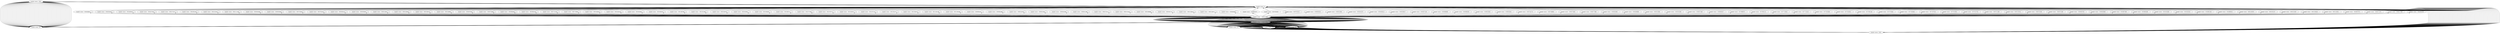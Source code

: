 digraph {
	"loaded values- 1050"
	"loaded values- 36"
	"loaded values- 36" -> "loaded values- 1050" [dir=back]
	"loaded values- -1246676664"
	"loaded values- -1246676664" -> "loaded values- 36" [dir=back]
	"loaded values- -1090521896"
	"loaded values- -1090521896" -> "loaded values- -1246676664" [dir=back]
	"loaded values- 35"
	"loaded values- 35" -> "loaded values- -1090521896" [dir=back]
	"loaded values- -1246676664"
	"loaded values- -1246676664" -> "loaded values- 35" [dir=back]
	"loaded values- -1090521896"
	"loaded values- -1090521896" -> "loaded values- -1246676664" [dir=back]
	"loaded values- 1065418676"
	"loaded values- 1065418676" -> "loaded values- -1090521896" [dir=back]
	"loaded values- 0"
	"loaded values- 0" -> "loaded values- 1065418676" [dir=back]
	"loaded values- 2050"
	"loaded values- 2050" -> "loaded values- 0" [dir=back]
	"loaded values- 18"
	"loaded values- 18" -> "loaded values- 2050" [dir=back]
	"loaded values- -1246676664"
	"loaded values- -1246676664" -> "loaded values- 18" [dir=back]
	"loaded values- -1090521896"
	"loaded values- -1090521896" -> "loaded values- -1246676664" [dir=back]
	"loaded values- 17"
	"loaded values- 17" -> "loaded values- -1090521896" [dir=back]
	"loaded values- -1246676664"
	"loaded values- -1246676664" -> "loaded values- 17" [dir=back]
	"loaded values- -1090521896"
	"loaded values- -1090521896" -> "loaded values- -1246676664" [dir=back]
	"loaded values- 1065335107"
	"loaded values- 1065335107" -> "loaded values- -1090521896" [dir=back]
	"loaded values- 0"
	"loaded values- 0" -> "loaded values- 1065335107" [dir=back]
	"loaded values- 1050"
	"loaded values- 1050" -> "loaded values- 0" [dir=back]
	"loaded values- 36"
	"loaded values- 36" -> "loaded values- 1050" [dir=back]
	"loaded values- -1246676664"
	"loaded values- -1246676664" -> "loaded values- 36" [dir=back]
	"loaded values- -1090521896"
	"loaded values- -1090521896" -> "loaded values- -1246676664" [dir=back]
	"loaded values- 35"
	"loaded values- 35" -> "loaded values- -1090521896" [dir=back]
	"loaded values- -1246676664"
	"loaded values- -1246676664" -> "loaded values- 35" [dir=back]
	"loaded values- -1090521896"
	"loaded values- -1090521896" -> "loaded values- -1246676664" [dir=back]
	"loaded values- 1065313287"
	"loaded values- 1065313287" -> "loaded values- -1090521896" [dir=back]
	"loaded values- 0"
	"loaded values- 0" -> "loaded values- 1065313287" [dir=back]
	"loaded values- 2050"
	"loaded values- 2050" -> "loaded values- 0" [dir=back]
	"loaded values- 18"
	"loaded values- 18" -> "loaded values- 2050" [dir=back]
	"loaded values- -1246676664"
	"loaded values- -1246676664" -> "loaded values- 18" [dir=back]
	"loaded values- -1090521896"
	"loaded values- -1090521896" -> "loaded values- -1246676664" [dir=back]
	"loaded values- 17"
	"loaded values- 17" -> "loaded values- -1090521896" [dir=back]
	"loaded values- -1246676664"
	"loaded values- -1246676664" -> "loaded values- 17" [dir=back]
	"loaded values- -1090521896"
	"loaded values- -1090521896" -> "loaded values- -1246676664" [dir=back]
	"loaded values- 1065158546"
	"loaded values- 1065158546" -> "loaded values- -1090521896" [dir=back]
	"loaded values- 0"
	"loaded values- 0" -> "loaded values- 1065158546" [dir=back]
	"loaded values- 1050"
	"loaded values- 1050" -> "loaded values- 0" [dir=back]
	"loaded values- 36"
	"loaded values- 36" -> "loaded values- 1050" [dir=back]
	"loaded values- -1246676664"
	"loaded values- -1246676664" -> "loaded values- 36" [dir=back]
	"loaded values- -1090521896"
	"loaded values- -1090521896" -> "loaded values- -1246676664" [dir=back]
	"loaded values- 35"
	"loaded values- 35" -> "loaded values- -1090521896" [dir=back]
	"loaded values- -1246676664"
	"loaded values- -1246676664" -> "loaded values- 35" [dir=back]
	"loaded values- -1090521896"
	"loaded values- -1090521896" -> "loaded values- -1246676664" [dir=back]
	"loaded values- 1065142651"
	"loaded values- 1065142651" -> "loaded values- -1090521896" [dir=back]
	"loaded values- 0"
	"loaded values- 0" -> "loaded values- 1065142651" [dir=back]
	"loaded values- 2050"
	"loaded values- 2050" -> "loaded values- 0" [dir=back]
	"loaded values- 18"
	"loaded values- 18" -> "loaded values- 2050" [dir=back]
	"loaded values- -1246676664"
	"loaded values- -1246676664" -> "loaded values- 18" [dir=back]
	"loaded values- -1090521896"
	"loaded values- -1090521896" -> "loaded values- -1246676664" [dir=back]
	"loaded values- 17"
	"loaded values- 17" -> "loaded values- -1090521896" [dir=back]
	"loaded values- -1246676664"
	"loaded values- -1246676664" -> "loaded values- 17" [dir=back]
	"loaded values- -1090521896"
	"loaded values- -1090521896" -> "loaded values- -1246676664" [dir=back]
	"loaded values- 1064987874"
	"loaded values- 1064987874" -> "loaded values- -1090521896" [dir=back]
	"loaded values- 0"
	"loaded values- 0" -> "loaded values- 1064987874" [dir=back]
	"loaded values- 1050"
	"loaded values- 1050" -> "loaded values- 0" [dir=back]
	"loaded values- 36"
	"loaded values- 36" -> "loaded values- 1050" [dir=back]
	"loaded values- -1246676664"
	"loaded values- -1246676664" -> "loaded values- 36" [dir=back]
	"loaded values- -1090521896"
	"loaded values- -1090521896" -> "loaded values- -1246676664" [dir=back]
	"loaded values- 35"
	"loaded values- 35" -> "loaded values- -1090521896" [dir=back]
	"loaded values- -1246676664"
	"loaded values- -1246676664" -> "loaded values- 35" [dir=back]
	"loaded values- -1090521896"
	"loaded values- -1090521896" -> "loaded values- -1246676664" [dir=back]
	"loaded values- 1064971076"
	"loaded values- 1064971076" -> "loaded values- -1090521896" [dir=back]
	"loaded values- 0"
	"loaded values- 0" -> "loaded values- 1064971076" [dir=back]
	"loaded values- 2050"
	"loaded values- 2050" -> "loaded values- 0" [dir=back]
	"loaded values- 18"
	"loaded values- 18" -> "loaded values- 2050" [dir=back]
	"loaded values- -1246676664"
	"loaded values- -1246676664" -> "loaded values- 18" [dir=back]
	"loaded values- -1090521896"
	"loaded values- -1090521896" -> "loaded values- -1246676664" [dir=back]
	"loaded values- 17"
	"loaded values- 17" -> "loaded values- -1090521896" [dir=back]
	"loaded values- -1246676664"
	"loaded values- -1246676664" -> "loaded values- 17" [dir=back]
	"loaded values- -1090521896"
	"loaded values- -1090521896" -> "loaded values- -1246676664" [dir=back]
	"loaded values- 1064817300"
	"loaded values- 1064817300" -> "loaded values- -1090521896" [dir=back]
	"loaded values- 0"
	"loaded values- 0" -> "loaded values- 1064817300" [dir=back]
	"loaded values- 1050"
	"loaded values- 1050" -> "loaded values- 0" [dir=back]
	"loaded values- 36"
	"loaded values- 36" -> "loaded values- 1050" [dir=back]
	"loaded values- -1246676664"
	"loaded values- -1246676664" -> "loaded values- 36" [dir=back]
	"loaded values- -1090521896"
	"loaded values- -1090521896" -> "loaded values- -1246676664" [dir=back]
	"loaded values- 35"
	"loaded values- 35" -> "loaded values- -1090521896" [dir=back]
	"loaded values- -1246676664"
	"loaded values- -1246676664" -> "loaded values- 35" [dir=back]
	"loaded values- -1090521896"
	"loaded values- -1090521896" -> "loaded values- -1246676664" [dir=back]
	"loaded values- 1064800529"
	"loaded values- 1064800529" -> "loaded values- -1090521896" [dir=back]
	"loaded values- 0"
	"loaded values- 0" -> "loaded values- 1064800529" [dir=back]
	"loaded values- 2050"
	"loaded values- 2050" -> "loaded values- 0" [dir=back]
	"loaded values- 18"
	"loaded values- 18" -> "loaded values- 2050" [dir=back]
	"loaded values- -1246676664"
	"loaded values- -1246676664" -> "loaded values- 18" [dir=back]
	"loaded values- -1090521896"
	"loaded values- -1090521896" -> "loaded values- -1246676664" [dir=back]
	"loaded values- 17"
	"loaded values- 17" -> "loaded values- -1090521896" [dir=back]
	"loaded values- -1246676664"
	"loaded values- -1246676664" -> "loaded values- 17" [dir=back]
	"loaded values- -1090521896"
	"loaded values- -1090521896" -> "loaded values- -1246676664" [dir=back]
	"loaded values- 1064646621"
	"loaded values- 1064646621" -> "loaded values- -1090521896" [dir=back]
	"loaded values- 0"
	"loaded values- 0" -> "loaded values- 1064646621" [dir=back]
	"loaded values- 1050"
	"loaded values- 1050" -> "loaded values- 0" [dir=back]
	"loaded values- 36"
	"loaded values- 36" -> "loaded values- 1050" [dir=back]
	"loaded values- -1246676664"
	"loaded values- -1246676664" -> "loaded values- 36" [dir=back]
	"loaded values- -1090521896"
	"loaded values- -1090521896" -> "loaded values- -1246676664" [dir=back]
	"loaded values- 35"
	"loaded values- 35" -> "loaded values- -1090521896" [dir=back]
	"loaded values- -1246676664"
	"loaded values- -1246676664" -> "loaded values- 35" [dir=back]
	"loaded values- -1090521896"
	"loaded values- -1090521896" -> "loaded values- -1246676664" [dir=back]
	"loaded values- 1064629450"
	"loaded values- 1064629450" -> "loaded values- -1090521896" [dir=back]
	"loaded values- 0"
	"loaded values- 0" -> "loaded values- 1064629450" [dir=back]
	"loaded values- 2050"
	"loaded values- 2050" -> "loaded values- 0" [dir=back]
	"loaded values- 18"
	"loaded values- 18" -> "loaded values- 2050" [dir=back]
	"loaded values- -1246676664"
	"loaded values- -1246676664" -> "loaded values- 18" [dir=back]
	"loaded values- -1090521896"
	"loaded values- -1090521896" -> "loaded values- -1246676664" [dir=back]
	"loaded values- 17"
	"loaded values- 17" -> "loaded values- -1090521896" [dir=back]
	"loaded values- -1246676664"
	"loaded values- -1246676664" -> "loaded values- 17" [dir=back]
	"loaded values- -1090521896"
	"loaded values- -1090521896" -> "loaded values- -1246676664" [dir=back]
	"loaded values- 1064469267"
	"loaded values- 1064469267" -> "loaded values- -1090521896" [dir=back]
	"loaded values- 0"
	"loaded values- 0" -> "loaded values- 1064469267" [dir=back]
	"loaded values- 1050"
	"loaded values- 1050" -> "loaded values- 0" [dir=back]
	"loaded values- 36"
	"loaded values- 36" -> "loaded values- 1050" [dir=back]
	"loaded values- -1246676664"
	"loaded values- -1246676664" -> "loaded values- 36" [dir=back]
	"loaded values- -1090521896"
	"loaded values- -1090521896" -> "loaded values- -1246676664" [dir=back]
	"loaded values- 35"
	"loaded values- 35" -> "loaded values- -1090521896" [dir=back]
	"loaded values- -1246676664"
	"loaded values- -1246676664" -> "loaded values- 35" [dir=back]
	"loaded values- -1090521896"
	"loaded values- -1090521896" -> "loaded values- -1246676664" [dir=back]
	"loaded values- 1064457824"
	"loaded values- 1064457824" -> "loaded values- -1090521896" [dir=back]
	"loaded values- 0"
	"loaded values- 0" -> "loaded values- 1064457824" [dir=back]
	"loaded values- 2050"
	"loaded values- 2050" -> "loaded values- 0" [dir=back]
	"loaded values- 18"
	"loaded values- 18" -> "loaded values- 2050" [dir=back]
	"loaded values- -1246676664"
	"loaded values- -1246676664" -> "loaded values- 18" [dir=back]
	"loaded values- -1090521896"
	"loaded values- -1090521896" -> "loaded values- -1246676664" [dir=back]
	"loaded values- 17"
	"loaded values- 17" -> "loaded values- -1090521896" [dir=back]
	"loaded values- -1246676664"
	"loaded values- -1246676664" -> "loaded values- 17" [dir=back]
	"loaded values- -1090521896"
	"loaded values- -1090521896" -> "loaded values- -1246676664" [dir=back]
	"loaded values- 1064274271"
	"loaded values- 1064274271" -> "loaded values- -1090521896" [dir=back]
	"loaded values- 0"
	"loaded values- 0" -> "loaded values- 1064274271" [dir=back]
	"loaded values- 2050"
	"loaded values- 2050" -> "loaded values- 0" [dir=back]
	"loaded values- 18"
	"loaded values- 18" -> "loaded values- 2050" [dir=back]
	"loaded values- -1246676664"
	"loaded values- -1246676664" -> "loaded values- 18" [dir=back]
	"loaded values- -1090521896"
	"loaded values- -1090521896" -> "loaded values- -1246676664" [dir=back]
	"loaded values- 17"
	"loaded values- 17" -> "loaded values- -1090521896" [dir=back]
	"loaded values- -1246676664"
	"loaded values- -1246676664" -> "loaded values- 17" [dir=back]
	"loaded values- -1090521896"
	"loaded values- -1090521896" -> "loaded values- -1246676664" [dir=back]
	"loaded values- 1064283103"
	"loaded values- 1064283103" -> "loaded values- -1090521896" [dir=back]
	"loaded values- 0"
	"loaded values- 0" -> "loaded values- 1064283103" [dir=back]
	"loaded values- 1050"
	"loaded values- 1050" -> "loaded values- 0" [dir=back]
	"loaded values- 36"
	"loaded values- 36" -> "loaded values- 1050" [dir=back]
	"loaded values- -1246676664"
	"loaded values- -1246676664" -> "loaded values- 36" [dir=back]
	"loaded values- -1090521896"
	"loaded values- -1090521896" -> "loaded values- -1246676664" [dir=back]
	"loaded values- 35"
	"loaded values- 35" -> "loaded values- -1090521896" [dir=back]
	"loaded values- -1246676664"
	"loaded values- -1246676664" -> "loaded values- 35" [dir=back]
	"loaded values- -1090521896"
	"loaded values- -1090521896" -> "loaded values- -1246676664" [dir=back]
	"loaded values- 1064102531"
	"loaded values- 1064102531" -> "loaded values- -1090521896" [dir=back]
	"loaded values- 0"
	"loaded values- 0" -> "loaded values- 1064102531" [dir=back]
	"loaded values- 2050"
	"loaded values- 2050" -> "loaded values- 0" [dir=back]
	"loaded values- 18"
	"loaded values- 18" -> "loaded values- 2050" [dir=back]
	"loaded values- -1246676664"
	"loaded values- -1246676664" -> "loaded values- 18" [dir=back]
	"loaded values- -1090521896"
	"loaded values- -1090521896" -> "loaded values- -1246676664" [dir=back]
	"loaded values- 17"
	"loaded values- 17" -> "loaded values- -1090521896" [dir=back]
	"loaded values- -1246676664"
	"loaded values- -1246676664" -> "loaded values- 17" [dir=back]
	"loaded values- -1090521896"
	"loaded values- -1090521896" -> "loaded values- -1246676664" [dir=back]
	"loaded values- 1064111235"
	"loaded values- 1064111235" -> "loaded values- -1090521896" [dir=back]
	"loaded values- 0"
	"loaded values- 0" -> "loaded values- 1064111235" [dir=back]
	"loaded values- 1050"
	"loaded values- 1050" -> "loaded values- 0" [dir=back]
	"loaded values- 36"
	"loaded values- 36" -> "loaded values- 1050" [dir=back]
	"loaded values- -1246676664"
	"loaded values- -1246676664" -> "loaded values- 36" [dir=back]
	"loaded values- -1090521896"
	"loaded values- -1090521896" -> "loaded values- -1246676664" [dir=back]
	"loaded values- 35"
	"loaded values- 35" -> "loaded values- -1090521896" [dir=back]
	"loaded values- -1246676664"
	"loaded values- -1246676664" -> "loaded values- 35" [dir=back]
	"loaded values- -1090521896"
	"loaded values- -1090521896" -> "loaded values- -1246676664" [dir=back]
	"loaded values- 1063926283"
	"loaded values- 1063926283" -> "loaded values- -1090521896" [dir=back]
	"loaded values- 0"
	"loaded values- 0" -> "loaded values- 1063926283" [dir=back]
	"loaded values- 2050"
	"loaded values- 2050" -> "loaded values- 0" [dir=back]
	"loaded values- 18"
	"loaded values- 18" -> "loaded values- 2050" [dir=back]
	"loaded values- -1246676664"
	"loaded values- -1246676664" -> "loaded values- 18" [dir=back]
	"loaded values- -1090521896"
	"loaded values- -1090521896" -> "loaded values- -1246676664" [dir=back]
	"loaded values- 17"
	"loaded values- 17" -> "loaded values- -1090521896" [dir=back]
	"loaded values- -1246676664"
	"loaded values- -1246676664" -> "loaded values- 17" [dir=back]
	"loaded values- -1090521896"
	"loaded values- -1090521896" -> "loaded values- -1246676664" [dir=back]
	"loaded values- 1063933628"
	"loaded values- 1063933628" -> "loaded values- -1090521896" [dir=back]
	"loaded values- 0"
	"loaded values- 0" -> "loaded values- 1063933628" [dir=back]
	"loaded values- 1050"
	"loaded values- 1050" -> "loaded values- 0" [dir=back]
	"loaded values- 36"
	"loaded values- 36" -> "loaded values- 1050" [dir=back]
	"loaded values- -1246676664"
	"loaded values- -1246676664" -> "loaded values- 36" [dir=back]
	"loaded values- -1090521896"
	"loaded values- -1090521896" -> "loaded values- -1246676664" [dir=back]
	"loaded values- 35"
	"loaded values- 35" -> "loaded values- -1090521896" [dir=back]
	"loaded values- -1246676664"
	"loaded values- -1246676664" -> "loaded values- 35" [dir=back]
	"loaded values- -1090521896"
	"loaded values- -1090521896" -> "loaded values- -1246676664" [dir=back]
	"loaded values- 1063755824"
	"loaded values- 1063755824" -> "loaded values- -1090521896" [dir=back]
	"loaded values- 0"
	"loaded values- 0" -> "loaded values- 1063755824" [dir=back]
	"loaded values- 2050"
	"loaded values- 2050" -> "loaded values- 0" [dir=back]
	"loaded values- 18"
	"loaded values- 18" -> "loaded values- 2050" [dir=back]
	"loaded values- -1246676664"
	"loaded values- -1246676664" -> "loaded values- 18" [dir=back]
	"loaded values- -1090521896"
	"loaded values- -1090521896" -> "loaded values- -1246676664" [dir=back]
	"loaded values- 17"
	"loaded values- 17" -> "loaded values- -1090521896" [dir=back]
	"loaded values- -1246676664"
	"loaded values- -1246676664" -> "loaded values- 17" [dir=back]
	"loaded values- -1090521896"
	"loaded values- -1090521896" -> "loaded values- -1246676664" [dir=back]
	"loaded values- 1063763161"
	"loaded values- 1063763161" -> "loaded values- -1090521896" [dir=back]
	"loaded values- 0"
	"loaded values- 0" -> "loaded values- 1063763161" [dir=back]
	"loaded values- 1050"
	"loaded values- 1050" -> "loaded values- 0" [dir=back]
	"loaded values- 36"
	"loaded values- 36" -> "loaded values- 1050" [dir=back]
	"loaded values- -1246676664"
	"loaded values- -1246676664" -> "loaded values- 36" [dir=back]
	"loaded values- -1090521896"
	"loaded values- -1090521896" -> "loaded values- -1246676664" [dir=back]
	"loaded values- 35"
	"loaded values- 35" -> "loaded values- -1090521896" [dir=back]
	"loaded values- -1246676664"
	"loaded values- -1246676664" -> "loaded values- 35" [dir=back]
	"loaded values- -1090521896"
	"loaded values- -1090521896" -> "loaded values- -1246676664" [dir=back]
	"loaded values- 1063585412"
	"loaded values- 1063585412" -> "loaded values- -1090521896" [dir=back]
	"loaded values- 0"
	"loaded values- 0" -> "loaded values- 1063585412" [dir=back]
	"loaded values- 2050"
	"loaded values- 2050" -> "loaded values- 0" [dir=back]
	"loaded values- 18"
	"loaded values- 18" -> "loaded values- 2050" [dir=back]
	"loaded values- -1246676664"
	"loaded values- -1246676664" -> "loaded values- 18" [dir=back]
	"loaded values- -1090521896"
	"loaded values- -1090521896" -> "loaded values- -1246676664" [dir=back]
	"loaded values- 17"
	"loaded values- 17" -> "loaded values- -1090521896" [dir=back]
	"loaded values- -1246676664"
	"loaded values- -1246676664" -> "loaded values- 17" [dir=back]
	"loaded values- -1090521896"
	"loaded values- -1090521896" -> "loaded values- -1246676664" [dir=back]
	"loaded values- 1063592607"
	"loaded values- 1063592607" -> "loaded values- -1090521896" [dir=back]
	"loaded values- 0"
	"loaded values- 0" -> "loaded values- 1063592607" [dir=back]
	"loaded values- 1050"
	"loaded values- 1050" -> "loaded values- 0" [dir=back]
	"loaded values- 36"
	"loaded values- 36" -> "loaded values- 1050" [dir=back]
	"loaded values- -1246676664"
	"loaded values- -1246676664" -> "loaded values- 36" [dir=back]
	"loaded values- -1090521896"
	"loaded values- -1090521896" -> "loaded values- -1246676664" [dir=back]
	"loaded values- 35"
	"loaded values- 35" -> "loaded values- -1090521896" [dir=back]
	"loaded values- -1246676664"
	"loaded values- -1246676664" -> "loaded values- 35" [dir=back]
	"loaded values- -1090521896"
	"loaded values- -1090521896" -> "loaded values- -1246676664" [dir=back]
	"loaded values- 1063414621"
	"loaded values- 1063414621" -> "loaded values- -1090521896" [dir=back]
	"loaded values- 0"
	"loaded values- 0" -> "loaded values- 1063414621" [dir=back]
	"loaded values- 2050"
	"loaded values- 2050" -> "loaded values- 0" [dir=back]
	"loaded values- 18"
	"loaded values- 18" -> "loaded values- 2050" [dir=back]
	"loaded values- -1246676664"
	"loaded values- -1246676664" -> "loaded values- 18" [dir=back]
	"loaded values- -1090521896"
	"loaded values- -1090521896" -> "loaded values- -1246676664" [dir=back]
	"loaded values- 17"
	"loaded values- 17" -> "loaded values- -1090521896" [dir=back]
	"loaded values- -1246676664"
	"loaded values- -1246676664" -> "loaded values- 17" [dir=back]
	"loaded values- -1090521896"
	"loaded values- -1090521896" -> "loaded values- -1246676664" [dir=back]
	"loaded values- 1063418926"
	"loaded values- 1063418926" -> "loaded values- -1090521896" [dir=back]
	"loaded values- 0"
	"loaded values- 0" -> "loaded values- 1063418926" [dir=back]
	"loaded values- 1050"
	"loaded values- 1050" -> "loaded values- 0" [dir=back]
	"loaded values- 36"
	"loaded values- 36" -> "loaded values- 1050" [dir=back]
	"loaded values- -1246676664"
	"loaded values- -1246676664" -> "loaded values- 36" [dir=back]
	"loaded values- -1090521896"
	"loaded values- -1090521896" -> "loaded values- -1246676664" [dir=back]
	"loaded values- 35"
	"loaded values- 35" -> "loaded values- -1090521896" [dir=back]
	"loaded values- -1246676664"
	"loaded values- -1246676664" -> "loaded values- 35" [dir=back]
	"loaded values- -1090521896"
	"loaded values- -1090521896" -> "loaded values- -1246676664" [dir=back]
	"loaded values- 1063238475"
	"loaded values- 1063238475" -> "loaded values- -1090521896" [dir=back]
	"loaded values- 0"
	"loaded values- 0" -> "loaded values- 1063238475" [dir=back]
	"loaded values- 2050"
	"loaded values- 2050" -> "loaded values- 0" [dir=back]
	"loaded values- 18"
	"loaded values- 18" -> "loaded values- 2050" [dir=back]
	"loaded values- -1246676664"
	"loaded values- -1246676664" -> "loaded values- 18" [dir=back]
	"loaded values- -1090521896"
	"loaded values- -1090521896" -> "loaded values- -1246676664" [dir=back]
	"loaded values- 17"
	"loaded values- 17" -> "loaded values- -1090521896" [dir=back]
	"loaded values- -1246676664"
	"loaded values- -1246676664" -> "loaded values- 17" [dir=back]
	"loaded values- -1090521896"
	"loaded values- -1090521896" -> "loaded values- -1246676664" [dir=back]
	"loaded values- 1063246691"
	"loaded values- 1063246691" -> "loaded values- -1090521896" [dir=back]
	"loaded values- 0"
	"loaded values- 0" -> "loaded values- 1063246691" [dir=back]
	"loaded values- 1050"
	"loaded values- 1050" -> "loaded values- 0" [dir=back]
	"loaded values- 36"
	"loaded values- 36" -> "loaded values- 1050" [dir=back]
	"loaded values- -1246676664"
	"loaded values- -1246676664" -> "loaded values- 36" [dir=back]
	"loaded values- -1090521896"
	"loaded values- -1090521896" -> "loaded values- -1246676664" [dir=back]
	"loaded values- 35"
	"loaded values- 35" -> "loaded values- -1090521896" [dir=back]
	"loaded values- -1246676664"
	"loaded values- -1246676664" -> "loaded values- 35" [dir=back]
	"loaded values- -1090521896"
	"loaded values- -1090521896" -> "loaded values- -1246676664" [dir=back]
	"loaded values- 1063067854"
	"loaded values- 1063067854" -> "loaded values- -1090521896" [dir=back]
	"loaded values- 0"
	"loaded values- 0" -> "loaded values- 1063067854" [dir=back]
	"loaded values- 2050"
	"loaded values- 2050" -> "loaded values- 0" [dir=back]
	"loaded values- 18"
	"loaded values- 18" -> "loaded values- 2050" [dir=back]
	"loaded values- -1246676664"
	"loaded values- -1246676664" -> "loaded values- 18" [dir=back]
	"loaded values- -1090521896"
	"loaded values- -1090521896" -> "loaded values- -1246676664" [dir=back]
	"loaded values- 17"
	"loaded values- 17" -> "loaded values- -1090521896" [dir=back]
	"loaded values- -1246676664"
	"loaded values- -1246676664" -> "loaded values- 17" [dir=back]
	"loaded values- -1090521896"
	"loaded values- -1090521896" -> "loaded values- -1246676664" [dir=back]
	"loaded values- 1063075848"
	"loaded values- 1063075848" -> "loaded values- -1090521896" [dir=back]
	"loaded values- 0"
	"loaded values- 0" -> "loaded values- 1063075848" [dir=back]
	"loaded values- 1050"
	"loaded values- 1050" -> "loaded values- 0" [dir=back]
	"loaded values- 36"
	"loaded values- 36" -> "loaded values- 1050" [dir=back]
	"loaded values- -1246676664"
	"loaded values- -1246676664" -> "loaded values- 36" [dir=back]
	"loaded values- -1090521896"
	"loaded values- -1090521896" -> "loaded values- -1246676664" [dir=back]
	"loaded values- 35"
	"loaded values- 35" -> "loaded values- -1090521896" [dir=back]
	"loaded values- -1246676664"
	"loaded values- -1246676664" -> "loaded values- 35" [dir=back]
	"loaded values- -1090521896"
	"loaded values- -1090521896" -> "loaded values- -1246676664" [dir=back]
	"loaded values- 1062894944"
	"loaded values- 1062894944" -> "loaded values- -1090521896" [dir=back]
	"loaded values- 0"
	"loaded values- 0" -> "loaded values- 1062894944" [dir=back]
	"loaded values- 2050"
	"loaded values- 2050" -> "loaded values- 0" [dir=back]
	"loaded values- 18"
	"loaded values- 18" -> "loaded values- 2050" [dir=back]
	"loaded values- -1246676664"
	"loaded values- -1246676664" -> "loaded values- 18" [dir=back]
	"loaded values- -1090521896"
	"loaded values- -1090521896" -> "loaded values- -1246676664" [dir=back]
	"loaded values- 17"
	"loaded values- 17" -> "loaded values- -1090521896" [dir=back]
	"loaded values- -1246676664"
	"loaded values- -1246676664" -> "loaded values- 17" [dir=back]
	"loaded values- -1090521896"
	"loaded values- -1090521896" -> "loaded values- -1246676664" [dir=back]
	"loaded values- 1062894244"
	"loaded values- 1062894244" -> "loaded values- -1090521896" [dir=back]
	"loaded values- 0"
	"loaded values- 0" -> "loaded values- 1062894244" [dir=back]
	"loaded values- 1050"
	"loaded values- 1050" -> "loaded values- 0" [dir=back]
	"loaded values- 36"
	"loaded values- 36" -> "loaded values- 1050" [dir=back]
	"loaded values- -1246676664"
	"loaded values- -1246676664" -> "loaded values- 36" [dir=back]
	"loaded values- -1090521896"
	"loaded values- -1090521896" -> "loaded values- -1246676664" [dir=back]
	"loaded values- 35"
	"loaded values- 35" -> "loaded values- -1090521896" [dir=back]
	"loaded values- -1246676664"
	"loaded values- -1246676664" -> "loaded values- 35" [dir=back]
	"loaded values- -1090521896"
	"loaded values- -1090521896" -> "loaded values- -1246676664" [dir=back]
	"loaded values- 1062713155"
	"loaded values- 1062713155" -> "loaded values- -1090521896" [dir=back]
	"loaded values- 0"
	"loaded values- 0" -> "loaded values- 1062713155" [dir=back]
	"loaded values- 2050"
	"loaded values- 2050" -> "loaded values- 0" [dir=back]
	"loaded values- 18"
	"loaded values- 18" -> "loaded values- 2050" [dir=back]
	"loaded values- -1246676664"
	"loaded values- -1246676664" -> "loaded values- 18" [dir=back]
	"loaded values- -1090521896"
	"loaded values- -1090521896" -> "loaded values- -1246676664" [dir=back]
	"loaded values- 17"
	"loaded values- 17" -> "loaded values- -1090521896" [dir=back]
	"loaded values- -1246676664"
	"loaded values- -1246676664" -> "loaded values- 17" [dir=back]
	"loaded values- -1090521896"
	"loaded values- -1090521896" -> "loaded values- -1246676664" [dir=back]
	"loaded values- 1062720852"
	"loaded values- 1062720852" -> "loaded values- -1090521896" [dir=back]
	"loaded values- 0"
	"loaded values- 0" -> "loaded values- 1062720852" [dir=back]
	"loaded values- 1050"
	"loaded values- 1050" -> "loaded values- 0" [dir=back]
	"loaded values- 36"
	"loaded values- 36" -> "loaded values- 1050" [dir=back]
	"loaded values- -1246676664"
	"loaded values- -1246676664" -> "loaded values- 36" [dir=back]
	"loaded values- -1090521896"
	"loaded values- -1090521896" -> "loaded values- -1246676664" [dir=back]
	"loaded values- 35"
	"loaded values- 35" -> "loaded values- -1090521896" [dir=back]
	"loaded values- -1246676664"
	"loaded values- -1246676664" -> "loaded values- 35" [dir=back]
	"loaded values- -1090521896"
	"loaded values- -1090521896" -> "loaded values- -1246676664" [dir=back]
	"loaded values- 1062540810"
	"loaded values- 1062540810" -> "loaded values- -1090521896" [dir=back]
	"loaded values- 0"
	"loaded values- 0" -> "loaded values- 1062540810" [dir=back]
	"loaded values- 2050"
	"loaded values- 2050" -> "loaded values- 0" [dir=back]
	"loaded values- 18"
	"loaded values- 18" -> "loaded values- 2050" [dir=back]
	"loaded values- -1246676664"
	"loaded values- -1246676664" -> "loaded values- 18" [dir=back]
	"loaded values- -1090521896"
	"loaded values- -1090521896" -> "loaded values- -1246676664" [dir=back]
	"loaded values- 17"
	"loaded values- 17" -> "loaded values- -1090521896" [dir=back]
	"loaded values- -1246676664"
	"loaded values- -1246676664" -> "loaded values- 17" [dir=back]
	"loaded values- -1090521896"
	"loaded values- -1090521896" -> "loaded values- -1246676664" [dir=back]
	"loaded values- 1062540519"
	"loaded values- 1062540519" -> "loaded values- -1090521896" [dir=back]
	"loaded values- 0"
	"loaded values- 0" -> "loaded values- 1062540519" [dir=back]
	"loaded values- 1050"
	"loaded values- 1050" -> "loaded values- 0" [dir=back]
	"loaded values- 36"
	"loaded values- 36" -> "loaded values- 1050" [dir=back]
	"loaded values- -1246676664"
	"loaded values- -1246676664" -> "loaded values- 36" [dir=back]
	"loaded values- -1090521896"
	"loaded values- -1090521896" -> "loaded values- -1246676664" [dir=back]
	"loaded values- 35"
	"loaded values- 35" -> "loaded values- -1090521896" [dir=back]
	"loaded values- -1246676664"
	"loaded values- -1246676664" -> "loaded values- 35" [dir=back]
	"loaded values- -1090521896"
	"loaded values- -1090521896" -> "loaded values- -1246676664" [dir=back]
	"loaded values- 1062362901"
	"loaded values- 1062362901" -> "loaded values- -1090521896" [dir=back]
	"loaded values- 0"
	"loaded values- 0" -> "loaded values- 1062362901" [dir=back]
	"loaded values- 2050"
	"loaded values- 2050" -> "loaded values- 0" [dir=back]
	"loaded values- 18"
	"loaded values- 18" -> "loaded values- 2050" [dir=back]
	"loaded values- -1246676664"
	"loaded values- -1246676664" -> "loaded values- 18" [dir=back]
	"loaded values- -1090521896"
	"loaded values- -1090521896" -> "loaded values- -1246676664" [dir=back]
	"loaded values- 17"
	"loaded values- 17" -> "loaded values- -1090521896" [dir=back]
	"loaded values- -1246676664"
	"loaded values- -1246676664" -> "loaded values- 17" [dir=back]
	"loaded values- -1090521896"
	"loaded values- -1090521896" -> "loaded values- -1246676664" [dir=back]
	"loaded values- 1062365675"
	"loaded values- 1062365675" -> "loaded values- -1090521896" [dir=back]
	"loaded values- 0"
	"loaded values- 0" -> "loaded values- 1062365675" [dir=back]
	"loaded values- 1050"
	"loaded values- 1050" -> "loaded values- 0" [dir=back]
	"loaded values- 36"
	"loaded values- 36" -> "loaded values- 1050" [dir=back]
	"loaded values- -1246676664"
	"loaded values- -1246676664" -> "loaded values- 36" [dir=back]
	"loaded values- -1090521896"
	"loaded values- -1090521896" -> "loaded values- -1246676664" [dir=back]
	"loaded values- 35"
	"loaded values- 35" -> "loaded values- -1090521896" [dir=back]
	"loaded values- -1246676664"
	"loaded values- -1246676664" -> "loaded values- 35" [dir=back]
	"loaded values- -1090521896"
	"loaded values- -1090521896" -> "loaded values- -1246676664" [dir=back]
	"loaded values- 1062189760"
	"loaded values- 1062189760" -> "loaded values- -1090521896" [dir=back]
	"loaded values- 0"
	"loaded values- 0" -> "loaded values- 1062189760" [dir=back]
	"loaded values- 2050"
	"loaded values- 2050" -> "loaded values- 0" [dir=back]
	"loaded values- 18"
	"loaded values- 18" -> "loaded values- 2050" [dir=back]
	"loaded values- -1246676664"
	"loaded values- -1246676664" -> "loaded values- 18" [dir=back]
	"loaded values- -1090521896"
	"loaded values- -1090521896" -> "loaded values- -1246676664" [dir=back]
	"loaded values- 17"
	"loaded values- 17" -> "loaded values- -1090521896" [dir=back]
	"loaded values- -1246676664"
	"loaded values- -1246676664" -> "loaded values- 17" [dir=back]
	"loaded values- -1090521896"
	"loaded values- -1090521896" -> "loaded values- -1246676664" [dir=back]
	"loaded values- 1062191309"
	"loaded values- 1062191309" -> "loaded values- -1090521896" [dir=back]
	"loaded values- 0"
	"loaded values- 0" -> "loaded values- 1062191309" [dir=back]
	"loaded values- 1050"
	"loaded values- 1050" -> "loaded values- 0" [dir=back]
	"loaded values- 36"
	"loaded values- 36" -> "loaded values- 1050" [dir=back]
	"loaded values- -1246676664"
	"loaded values- -1246676664" -> "loaded values- 36" [dir=back]
	"loaded values- -1090521896"
	"loaded values- -1090521896" -> "loaded values- -1246676664" [dir=back]
	"loaded values- 35"
	"loaded values- 35" -> "loaded values- -1090521896" [dir=back]
	"loaded values- -1246676664"
	"loaded values- -1246676664" -> "loaded values- 35" [dir=back]
	"loaded values- -1090521896"
	"loaded values- -1090521896" -> "loaded values- -1246676664" [dir=back]
	"loaded values- 1062019070"
	"loaded values- 1062019070" -> "loaded values- -1090521896" [dir=back]
	"loaded values- 0"
	"loaded values- 0" -> "loaded values- 1062019070" [dir=back]
	"loaded values- 2050"
	"loaded values- 2050" -> "loaded values- 0" [dir=back]
	"loaded values- 18"
	"loaded values- 18" -> "loaded values- 2050" [dir=back]
	"loaded values- -1246676664"
	"loaded values- -1246676664" -> "loaded values- 18" [dir=back]
	"loaded values- -1090521896"
	"loaded values- -1090521896" -> "loaded values- -1246676664" [dir=back]
	"loaded values- 17"
	"loaded values- 17" -> "loaded values- -1090521896" [dir=back]
	"loaded values- -1246676664"
	"loaded values- -1246676664" -> "loaded values- 17" [dir=back]
	"loaded values- -1090521896"
	"loaded values- -1090521896" -> "loaded values- -1246676664" [dir=back]
	"loaded values- 1062020651"
	"loaded values- 1062020651" -> "loaded values- -1090521896" [dir=back]
	"loaded values- 0"
	"loaded values- 0" -> "loaded values- 1062020651" [dir=back]
	"loaded values- 1050"
	"loaded values- 1050" -> "loaded values- 0" [dir=back]
	"loaded values- 36"
	"loaded values- 36" -> "loaded values- 1050" [dir=back]
	"loaded values- -1246676664"
	"loaded values- -1246676664" -> "loaded values- 36" [dir=back]
	"loaded values- -1090521896"
	"loaded values- -1090521896" -> "loaded values- -1246676664" [dir=back]
	"loaded values- 35"
	"loaded values- 35" -> "loaded values- -1090521896" [dir=back]
	"loaded values- -1246676664"
	"loaded values- -1246676664" -> "loaded values- 35" [dir=back]
	"loaded values- -1090521896"
	"loaded values- -1090521896" -> "loaded values- -1246676664" [dir=back]
	"loaded values- 1061848487"
	"loaded values- 1061848487" -> "loaded values- -1090521896" [dir=back]
	"loaded values- 0"
	"loaded values- 0" -> "loaded values- 1061848487" [dir=back]
	"loaded values- 2050"
	"loaded values- 2050" -> "loaded values- 0" [dir=back]
	"loaded values- 18"
	"loaded values- 18" -> "loaded values- 2050" [dir=back]
	"loaded values- -1246676664"
	"loaded values- -1246676664" -> "loaded values- 18" [dir=back]
	"loaded values- -1090521896"
	"loaded values- -1090521896" -> "loaded values- -1246676664" [dir=back]
	"loaded values- 17"
	"loaded values- 17" -> "loaded values- -1090521896" [dir=back]
	"loaded values- -1246676664"
	"loaded values- -1246676664" -> "loaded values- 17" [dir=back]
	"loaded values- -1090521896"
	"loaded values- -1090521896" -> "loaded values- -1246676664" [dir=back]
	"loaded values- 1061849711"
	"loaded values- 1061849711" -> "loaded values- -1090521896" [dir=back]
	"loaded values- 0"
	"loaded values- 0" -> "loaded values- 1061849711" [dir=back]
	"loaded values- 1050"
	"loaded values- 1050" -> "loaded values- 0" [dir=back]
	"loaded values- 36"
	"loaded values- 36" -> "loaded values- 1050" [dir=back]
	"loaded values- -1246676664"
	"loaded values- -1246676664" -> "loaded values- 36" [dir=back]
	"loaded values- -1090521896"
	"loaded values- -1090521896" -> "loaded values- -1246676664" [dir=back]
	"loaded values- 35"
	"loaded values- 35" -> "loaded values- -1090521896" [dir=back]
	"loaded values- -1246676664"
	"loaded values- -1246676664" -> "loaded values- 35" [dir=back]
	"loaded values- -1090521896"
	"loaded values- -1090521896" -> "loaded values- -1246676664" [dir=back]
	"loaded values- 1061677854"
	"loaded values- 1061677854" -> "loaded values- -1090521896" [dir=back]
	"loaded values- 0"
	"loaded values- 0" -> "loaded values- 1061677854" [dir=back]
	"loaded values- 2050"
	"loaded values- 2050" -> "loaded values- 0" [dir=back]
	"loaded values- 18"
	"loaded values- 18" -> "loaded values- 2050" [dir=back]
	"loaded values- -1246676664"
	"loaded values- -1246676664" -> "loaded values- 18" [dir=back]
	"loaded values- -1090521896"
	"loaded values- -1090521896" -> "loaded values- -1246676664" [dir=back]
	"loaded values- 17"
	"loaded values- 17" -> "loaded values- -1090521896" [dir=back]
	"loaded values- -1246676664"
	"loaded values- -1246676664" -> "loaded values- 17" [dir=back]
	"loaded values- -1090521896"
	"loaded values- -1090521896" -> "loaded values- -1246676664" [dir=back]
	"loaded values- 1061678771"
	"loaded values- 1061678771" -> "loaded values- -1090521896" [dir=back]
	"loaded values- 0"
	"loaded values- 0" -> "loaded values- 1061678771" [dir=back]
	"loaded values- 1050"
	"loaded values- 1050" -> "loaded values- 0" [dir=back]
	"loaded values- 36"
	"loaded values- 36" -> "loaded values- 1050" [dir=back]
	"loaded values- -1246676664"
	"loaded values- -1246676664" -> "loaded values- 36" [dir=back]
	"loaded values- -1090521896"
	"loaded values- -1090521896" -> "loaded values- -1246676664" [dir=back]
	"loaded values- 35"
	"loaded values- 35" -> "loaded values- -1090521896" [dir=back]
	"loaded values- -1246676664"
	"loaded values- -1246676664" -> "loaded values- 35" [dir=back]
	"loaded values- -1090521896"
	"loaded values- -1090521896" -> "loaded values- -1246676664" [dir=back]
	"loaded values- 1061502877"
	"loaded values- 1061502877" -> "loaded values- -1090521896" [dir=back]
	"loaded values- 0"
	"loaded values- 0" -> "loaded values- 1061502877" [dir=back]
	"loaded values- 2050"
	"loaded values- 2050" -> "loaded values- 0" [dir=back]
	"loaded values- 18"
	"loaded values- 18" -> "loaded values- 2050" [dir=back]
	"loaded values- -1246676664"
	"loaded values- -1246676664" -> "loaded values- 18" [dir=back]
	"loaded values- -1090521896"
	"loaded values- -1090521896" -> "loaded values- -1246676664" [dir=back]
	"loaded values- 17"
	"loaded values- 17" -> "loaded values- -1090521896" [dir=back]
	"loaded values- -1246676664"
	"loaded values- -1246676664" -> "loaded values- 17" [dir=back]
	"loaded values- -1090521896"
	"loaded values- -1090521896" -> "loaded values- -1246676664" [dir=back]
	"loaded values- 1061507213"
	"loaded values- 1061507213" -> "loaded values- -1090521896" [dir=back]
	"loaded values- 0"
	"loaded values- 0" -> "loaded values- 1061507213" [dir=back]
	"loaded values- 1050"
	"loaded values- 1050" -> "loaded values- 0" [dir=back]
	"loaded values- 36"
	"loaded values- 36" -> "loaded values- 1050" [dir=back]
	"loaded values- -1246676664"
	"loaded values- -1246676664" -> "loaded values- 36" [dir=back]
	"loaded values- -1090521896"
	"loaded values- -1090521896" -> "loaded values- -1246676664" [dir=back]
	"loaded values- 35"
	"loaded values- 35" -> "loaded values- -1090521896" [dir=back]
	"loaded values- -1246676664"
	"loaded values- -1246676664" -> "loaded values- 35" [dir=back]
	"loaded values- -1090521896"
	"loaded values- -1090521896" -> "loaded values- -1246676664" [dir=back]
	"loaded values- 1061332277"
	"loaded values- 1061332277" -> "loaded values- -1090521896" [dir=back]
	"loaded values- 0"
	"loaded values- 0" -> "loaded values- 1061332277" [dir=back]
	"loaded values- 2050"
	"loaded values- 2050" -> "loaded values- 0" [dir=back]
	"loaded values- 18"
	"loaded values- 18" -> "loaded values- 2050" [dir=back]
	"loaded values- -1246676664"
	"loaded values- -1246676664" -> "loaded values- 18" [dir=back]
	"loaded values- -1090521896"
	"loaded values- -1090521896" -> "loaded values- -1246676664" [dir=back]
	"loaded values- 17"
	"loaded values- 17" -> "loaded values- -1090521896" [dir=back]
	"loaded values- -1246676664"
	"loaded values- -1246676664" -> "loaded values- 17" [dir=back]
	"loaded values- -1090521896"
	"loaded values- -1090521896" -> "loaded values- -1246676664" [dir=back]
	"loaded values- 1061336475"
	"loaded values- 1061336475" -> "loaded values- -1090521896" [dir=back]
	"loaded values- 0"
	"loaded values- 0" -> "loaded values- 1061336475" [dir=back]
	"loaded values- 1050"
	"loaded values- 1050" -> "loaded values- 0" [dir=back]
	"loaded values- 36"
	"loaded values- 36" -> "loaded values- 1050" [dir=back]
	"loaded values- -1246676664"
	"loaded values- -1246676664" -> "loaded values- 36" [dir=back]
	"loaded values- -1090521896"
	"loaded values- -1090521896" -> "loaded values- -1246676664" [dir=back]
	"loaded values- 35"
	"loaded values- 35" -> "loaded values- -1090521896" [dir=back]
	"loaded values- -1246676664"
	"loaded values- -1246676664" -> "loaded values- 35" [dir=back]
	"loaded values- -1090521896"
	"loaded values- -1090521896" -> "loaded values- -1246676664" [dir=back]
	"loaded values- 1061160138"
	"loaded values- 1061160138" -> "loaded values- -1090521896" [dir=back]
	"loaded values- 0"
	"loaded values- 0" -> "loaded values- 1061160138" [dir=back]
	"loaded values- 2050"
	"loaded values- 2050" -> "loaded values- 0" [dir=back]
	"loaded values- 18"
	"loaded values- 18" -> "loaded values- 2050" [dir=back]
	"loaded values- -1246676664"
	"loaded values- -1246676664" -> "loaded values- 18" [dir=back]
	"loaded values- -1090521896"
	"loaded values- -1090521896" -> "loaded values- -1246676664" [dir=back]
	"loaded values- 17"
	"loaded values- 17" -> "loaded values- -1090521896" [dir=back]
	"loaded values- -1246676664"
	"loaded values- -1246676664" -> "loaded values- 17" [dir=back]
	"loaded values- -1090521896"
	"loaded values- -1090521896" -> "loaded values- -1246676664" [dir=back]
	"loaded values- 1061165558"
	"loaded values- 1061165558" -> "loaded values- -1090521896" [dir=back]
	"loaded values- 0"
	"loaded values- 0" -> "loaded values- 1061165558" [dir=back]
	"loaded values- 1050"
	"loaded values- 1050" -> "loaded values- 0" [dir=back]
	"loaded values- 36"
	"loaded values- 36" -> "loaded values- 1050" [dir=back]
	"loaded values- -1246676664"
	"loaded values- -1246676664" -> "loaded values- 36" [dir=back]
	"loaded values- -1090521896"
	"loaded values- -1090521896" -> "loaded values- -1246676664" [dir=back]
	"loaded values- 35"
	"loaded values- 35" -> "loaded values- -1090521896" [dir=back]
	"loaded values- -1246676664"
	"loaded values- -1246676664" -> "loaded values- 35" [dir=back]
	"loaded values- -1090521896"
	"loaded values- -1090521896" -> "loaded values- -1246676664" [dir=back]
	"loaded values- 1060985457"
	"loaded values- 1060985457" -> "loaded values- -1090521896" [dir=back]
	"loaded values- 0"
	"loaded values- 0" -> "loaded values- 1060985457" [dir=back]
	"loaded values- 2050"
	"loaded values- 2050" -> "loaded values- 0" [dir=back]
	"loaded values- 18"
	"loaded values- 18" -> "loaded values- 2050" [dir=back]
	"loaded values- -1246676664"
	"loaded values- -1246676664" -> "loaded values- 18" [dir=back]
	"loaded values- -1090521896"
	"loaded values- -1090521896" -> "loaded values- -1246676664" [dir=back]
	"loaded values- 17"
	"loaded values- 17" -> "loaded values- -1090521896" [dir=back]
	"loaded values- -1246676664"
	"loaded values- -1246676664" -> "loaded values- 17" [dir=back]
	"loaded values- -1090521896"
	"loaded values- -1090521896" -> "loaded values- -1246676664" [dir=back]
	"loaded values- 1060994368"
	"loaded values- 1060994368" -> "loaded values- -1090521896" [dir=back]
	"loaded values- 0"
	"loaded values- 0" -> "loaded values- 1060994368" [dir=back]
	"loaded values- 1050"
	"loaded values- 1050" -> "loaded values- 0" [dir=back]
	"loaded values- 36"
	"loaded values- 36" -> "loaded values- 1050" [dir=back]
	"loaded values- -1246676664"
	"loaded values- -1246676664" -> "loaded values- 36" [dir=back]
	"loaded values- -1090521896"
	"loaded values- -1090521896" -> "loaded values- -1246676664" [dir=back]
	"loaded values- 35"
	"loaded values- 35" -> "loaded values- -1090521896" [dir=back]
	"loaded values- -1246676664"
	"loaded values- -1246676664" -> "loaded values- 35" [dir=back]
	"loaded values- -1090521896"
	"loaded values- -1090521896" -> "loaded values- -1246676664" [dir=back]
	"loaded values- 1060813979"
	"loaded values- 1060813979" -> "loaded values- -1090521896" [dir=back]
	"loaded values- 0"
	"loaded values- 0" -> "loaded values- 1060813979" [dir=back]
	"loaded values- 2050"
	"loaded values- 2050" -> "loaded values- 0" [dir=back]
	"loaded values- 18"
	"loaded values- 18" -> "loaded values- 2050" [dir=back]
	"loaded values- -1246676664"
	"loaded values- -1246676664" -> "loaded values- 18" [dir=back]
	"loaded values- -1090521896"
	"loaded values- -1090521896" -> "loaded values- -1246676664" [dir=back]
	"loaded values- 17"
	"loaded values- 17" -> "loaded values- -1090521896" [dir=back]
	"loaded values- -1246676664"
	"loaded values- -1246676664" -> "loaded values- 17" [dir=back]
	"loaded values- -1090521896"
	"loaded values- -1090521896" -> "loaded values- -1246676664" [dir=back]
	"loaded values- 1060822844"
	"loaded values- 1060822844" -> "loaded values- -1090521896" [dir=back]
	"loaded values- 0"
	"loaded values- 0" -> "loaded values- 1060822844" [dir=back]
	"loaded values- 1050"
	"loaded values- 1050" -> "loaded values- 0" [dir=back]
	"loaded values- 36"
	"loaded values- 36" -> "loaded values- 1050" [dir=back]
	"loaded values- -1246676664"
	"loaded values- -1246676664" -> "loaded values- 36" [dir=back]
	"loaded values- -1090521896"
	"loaded values- -1090521896" -> "loaded values- -1246676664" [dir=back]
	"loaded values- 35"
	"loaded values- 35" -> "loaded values- -1090521896" [dir=back]
	"loaded values- -1246676664"
	"loaded values- -1246676664" -> "loaded values- 35" [dir=back]
	"loaded values- -1090521896"
	"loaded values- -1090521896" -> "loaded values- -1246676664" [dir=back]
	"loaded values- 1060643359"
	"loaded values- 1060643359" -> "loaded values- -1090521896" [dir=back]
	"loaded values- 0"
	"loaded values- 0" -> "loaded values- 1060643359" [dir=back]
	"loaded values- 2050"
	"loaded values- 2050" -> "loaded values- 0" [dir=back]
	"loaded values- 18"
	"loaded values- 18" -> "loaded values- 2050" [dir=back]
	"loaded values- -1246676664"
	"loaded values- -1246676664" -> "loaded values- 18" [dir=back]
	"loaded values- -1090521896"
	"loaded values- -1090521896" -> "loaded values- -1246676664" [dir=back]
	"loaded values- 17"
	"loaded values- 17" -> "loaded values- -1090521896" [dir=back]
	"loaded values- -1246676664"
	"loaded values- -1246676664" -> "loaded values- 17" [dir=back]
	"loaded values- -1090521896"
	"loaded values- -1090521896" -> "loaded values- -1246676664" [dir=back]
	"loaded values- 1060651380"
	"loaded values- 1060651380" -> "loaded values- -1090521896" [dir=back]
	"loaded values- 0"
	"loaded values- 0" -> "loaded values- 1060651380" [dir=back]
	"loaded values- 1050"
	"loaded values- 1050" -> "loaded values- 0" [dir=back]
	"loaded values- 36"
	"loaded values- 36" -> "loaded values- 1050" [dir=back]
	"loaded values- -1246676664"
	"loaded values- -1246676664" -> "loaded values- 36" [dir=back]
	"loaded values- -1090521896"
	"loaded values- -1090521896" -> "loaded values- -1246676664" [dir=back]
	"loaded values- 35"
	"loaded values- 35" -> "loaded values- -1090521896" [dir=back]
	"loaded values- -1246676664"
	"loaded values- -1246676664" -> "loaded values- 35" [dir=back]
	"loaded values- -1090521896"
	"loaded values- -1090521896" -> "loaded values- -1246676664" [dir=back]
	"loaded values- 1060470211"
	"loaded values- 1060470211" -> "loaded values- -1090521896" [dir=back]
	"loaded values- 0"
	"loaded values- 0" -> "loaded values- 1060470211" [dir=back]
	"loaded values- 2050"
	"loaded values- 2050" -> "loaded values- 0" [dir=back]
	"loaded values- 18"
	"loaded values- 18" -> "loaded values- 2050" [dir=back]
	"loaded values- -1246676664"
	"loaded values- -1246676664" -> "loaded values- 18" [dir=back]
	"loaded values- -1090521896"
	"loaded values- -1090521896" -> "loaded values- -1246676664" [dir=back]
	"loaded values- 17"
	"loaded values- 17" -> "loaded values- -1090521896" [dir=back]
	"loaded values- -1246676664"
	"loaded values- -1246676664" -> "loaded values- 17" [dir=back]
	"loaded values- -1090521896"
	"loaded values- -1090521896" -> "loaded values- -1246676664" [dir=back]
	"loaded values- 1060475425"
	"loaded values- 1060475425" -> "loaded values- -1090521896" [dir=back]
	"loaded values- 0"
	"loaded values- 0" -> "loaded values- 1060475425" [dir=back]
	"loaded values- 1050"
	"loaded values- 1050" -> "loaded values- 0" [dir=back]
	"loaded values- 36"
	"loaded values- 36" -> "loaded values- 1050" [dir=back]
	"loaded values- -1246676664"
	"loaded values- -1246676664" -> "loaded values- 36" [dir=back]
	"loaded values- -1090521896"
	"loaded values- -1090521896" -> "loaded values- -1246676664" [dir=back]
	"loaded values- 35"
	"loaded values- 35" -> "loaded values- -1090521896" [dir=back]
	"loaded values- -1246676664"
	"loaded values- -1246676664" -> "loaded values- 35" [dir=back]
	"loaded values- -1090521896"
	"loaded values- -1090521896" -> "loaded values- -1246676664" [dir=back]
	"loaded values- 1060299669"
	"loaded values- 1060299669" -> "loaded values- -1090521896" [dir=back]
	"loaded values- 0"
	"loaded values- 0" -> "loaded values- 1060299669" [dir=back]
	"loaded values- 2050"
	"loaded values- 2050" -> "loaded values- 0" [dir=back]
	"loaded values- 18"
	"loaded values- 18" -> "loaded values- 2050" [dir=back]
	"loaded values- -1246676664"
	"loaded values- -1246676664" -> "loaded values- 18" [dir=back]
	"loaded values- -1090521896"
	"loaded values- -1090521896" -> "loaded values- -1246676664" [dir=back]
	"loaded values- 17"
	"loaded values- 17" -> "loaded values- -1090521896" [dir=back]
	"loaded values- -1246676664"
	"loaded values- -1246676664" -> "loaded values- 17" [dir=back]
	"loaded values- -1090521896"
	"loaded values- -1090521896" -> "loaded values- -1246676664" [dir=back]
	"loaded values- 1060304772"
	"loaded values- 1060304772" -> "loaded values- -1090521896" [dir=back]
	"loaded values- 0"
	"loaded values- 0" -> "loaded values- 1060304772" [dir=back]
	"loaded values- 1050"
	"loaded values- 1050" -> "loaded values- 0" [dir=back]
	"loaded values- 36"
	"loaded values- 36" -> "loaded values- 1050" [dir=back]
	"loaded values- -1246676664"
	"loaded values- -1246676664" -> "loaded values- 36" [dir=back]
	"loaded values- -1090521896"
	"loaded values- -1090521896" -> "loaded values- -1246676664" [dir=back]
	"loaded values- 35"
	"loaded values- 35" -> "loaded values- -1090521896" [dir=back]
	"loaded values- -1246676664"
	"loaded values- -1246676664" -> "loaded values- 35" [dir=back]
	"loaded values- -1090521896"
	"loaded values- -1090521896" -> "loaded values- -1246676664" [dir=back]
	"loaded values- 1060128619"
	"loaded values- 1060128619" -> "loaded values- -1090521896" [dir=back]
	"loaded values- 0"
	"loaded values- 0" -> "loaded values- 1060128619" [dir=back]
	"loaded values- 2050"
	"loaded values- 2050" -> "loaded values- 0" [dir=back]
	"loaded values- 18"
	"loaded values- 18" -> "loaded values- 2050" [dir=back]
	"loaded values- -1246676664"
	"loaded values- -1246676664" -> "loaded values- 18" [dir=back]
	"loaded values- -1090521896"
	"loaded values- -1090521896" -> "loaded values- -1246676664" [dir=back]
	"loaded values- 17"
	"loaded values- 17" -> "loaded values- -1090521896" [dir=back]
	"loaded values- -1246676664"
	"loaded values- -1246676664" -> "loaded values- 17" [dir=back]
	"loaded values- -1090521896"
	"loaded values- -1090521896" -> "loaded values- -1246676664" [dir=back]
	"loaded values- 1060133977"
	"loaded values- 1060133977" -> "loaded values- -1090521896" [dir=back]
	"loaded values- 0"
	"loaded values- 0" -> "loaded values- 1060133977" [dir=back]
	"loaded values- 1050"
	"loaded values- 1050" -> "loaded values- 0" [dir=back]
	"loaded values- 36"
	"loaded values- 36" -> "loaded values- 1050" [dir=back]
	"loaded values- -1246676664"
	"loaded values- -1246676664" -> "loaded values- 36" [dir=back]
	"loaded values- -1090521896"
	"loaded values- -1090521896" -> "loaded values- -1246676664" [dir=back]
	"loaded values- 35"
	"loaded values- 35" -> "loaded values- -1090521896" [dir=back]
	"loaded values- -1246676664"
	"loaded values- -1246676664" -> "loaded values- 35" [dir=back]
	"loaded values- -1090521896"
	"loaded values- -1090521896" -> "loaded values- -1246676664" [dir=back]
	"loaded values- 1059958007"
	"loaded values- 1059958007" -> "loaded values- -1090521896" [dir=back]
	"loaded values- 0"
	"loaded values- 0" -> "loaded values- 1059958007" [dir=back]
	"loaded values- 2050"
	"loaded values- 2050" -> "loaded values- 0" [dir=back]
	"loaded values- 18"
	"loaded values- 18" -> "loaded values- 2050" [dir=back]
	"loaded values- -1246676664"
	"loaded values- -1246676664" -> "loaded values- 18" [dir=back]
	"loaded values- -1090521896"
	"loaded values- -1090521896" -> "loaded values- -1246676664" [dir=back]
	"loaded values- 17"
	"loaded values- 17" -> "loaded values- -1090521896" [dir=back]
	"loaded values- -1246676664"
	"loaded values- -1246676664" -> "loaded values- 17" [dir=back]
	"loaded values- -1090521896"
	"loaded values- -1090521896" -> "loaded values- -1246676664" [dir=back]
	"loaded values- 1059962975"
	"loaded values- 1059962975" -> "loaded values- -1090521896" [dir=back]
	"loaded values- 0"
	"loaded values- 0" -> "loaded values- 1059962975" [dir=back]
	"loaded values- 1050"
	"loaded values- 1050" -> "loaded values- 0" [dir=back]
	"loaded values- 36"
	"loaded values- 36" -> "loaded values- 1050" [dir=back]
	"loaded values- -1246676664"
	"loaded values- -1246676664" -> "loaded values- 36" [dir=back]
	"loaded values- -1090521896"
	"loaded values- -1090521896" -> "loaded values- -1246676664" [dir=back]
	"loaded values- 35"
	"loaded values- 35" -> "loaded values- -1090521896" [dir=back]
	"loaded values- -1246676664"
	"loaded values- -1246676664" -> "loaded values- 35" [dir=back]
	"loaded values- -1090521896"
	"loaded values- -1090521896" -> "loaded values- -1246676664" [dir=back]
	"loaded values- 1059782829"
	"loaded values- 1059782829" -> "loaded values- -1090521896" [dir=back]
	"loaded values- 0"
	"loaded values- 0" -> "loaded values- 1059782829" [dir=back]
	"loaded values- 2050"
	"loaded values- 2050" -> "loaded values- 0" [dir=back]
	"loaded values- 18"
	"loaded values- 18" -> "loaded values- 2050" [dir=back]
	"loaded values- -1246676664"
	"loaded values- -1246676664" -> "loaded values- 18" [dir=back]
	"loaded values- -1090521896"
	"loaded values- -1090521896" -> "loaded values- -1246676664" [dir=back]
	"loaded values- 17"
	"loaded values- 17" -> "loaded values- -1090521896" [dir=back]
	"loaded values- -1246676664"
	"loaded values- -1246676664" -> "loaded values- 17" [dir=back]
	"loaded values- -1090521896"
	"loaded values- -1090521896" -> "loaded values- -1246676664" [dir=back]
	"loaded values- 1059791613"
	"loaded values- 1059791613" -> "loaded values- -1090521896" [dir=back]
	"loaded values- 0"
	"loaded values- 0" -> "loaded values- 1059791613" [dir=back]
	"loaded values- 1050"
	"loaded values- 1050" -> "loaded values- 0" [dir=back]
	"loaded values- 36"
	"loaded values- 36" -> "loaded values- 1050" [dir=back]
	"loaded values- -1246676664"
	"loaded values- -1246676664" -> "loaded values- 36" [dir=back]
	"loaded values- -1090521896"
	"loaded values- -1090521896" -> "loaded values- -1246676664" [dir=back]
	"loaded values- 35"
	"loaded values- 35" -> "loaded values- -1090521896" [dir=back]
	"loaded values- -1246676664"
	"loaded values- -1246676664" -> "loaded values- 35" [dir=back]
	"loaded values- -1090521896"
	"loaded values- -1090521896" -> "loaded values- -1246676664" [dir=back]
	"loaded values- 1059605919"
	"loaded values- 1059605919" -> "loaded values- -1090521896" [dir=back]
	"loaded values- 0"
	"loaded values- 0" -> "loaded values- 1059605919" [dir=back]
	"loaded values- 2050"
	"loaded values- 2050" -> "loaded values- 0" [dir=back]
	"loaded values- 18"
	"loaded values- 18" -> "loaded values- 2050" [dir=back]
	"loaded values- -1246676664"
	"loaded values- -1246676664" -> "loaded values- 18" [dir=back]
	"loaded values- -1090521896"
	"loaded values- -1090521896" -> "loaded values- -1246676664" [dir=back]
	"loaded values- 17"
	"loaded values- 17" -> "loaded values- -1090521896" [dir=back]
	"loaded values- -1246676664"
	"loaded values- -1246676664" -> "loaded values- 17" [dir=back]
	"loaded values- -1090521896"
	"loaded values- -1090521896" -> "loaded values- -1246676664" [dir=back]
	"loaded values- 1059614856"
	"loaded values- 1059614856" -> "loaded values- -1090521896" [dir=back]
	"loaded values- 0"
	"loaded values- 0" -> "loaded values- 1059614856" [dir=back]
	"loaded values- 1050"
	"loaded values- 1050" -> "loaded values- 0" [dir=back]
	"loaded values- 36"
	"loaded values- 36" -> "loaded values- 1050" [dir=back]
	"loaded values- -1246676664"
	"loaded values- -1246676664" -> "loaded values- 36" [dir=back]
	"loaded values- -1090521896"
	"loaded values- -1090521896" -> "loaded values- -1246676664" [dir=back]
	"loaded values- 35"
	"loaded values- 35" -> "loaded values- -1090521896" [dir=back]
	"loaded values- -1246676664"
	"loaded values- -1246676664" -> "loaded values- 35" [dir=back]
	"loaded values- -1090521896"
	"loaded values- -1090521896" -> "loaded values- -1246676664" [dir=back]
	"loaded values- 1059434470"
	"loaded values- 1059434470" -> "loaded values- -1090521896" [dir=back]
	"loaded values- 0"
	"loaded values- 0" -> "loaded values- 1059434470" [dir=back]
	"loaded values- 2050"
	"loaded values- 2050" -> "loaded values- 0" [dir=back]
	"loaded values- 18"
	"loaded values- 18" -> "loaded values- 2050" [dir=back]
	"loaded values- -1246676664"
	"loaded values- -1246676664" -> "loaded values- 18" [dir=back]
	"loaded values- -1090521896"
	"loaded values- -1090521896" -> "loaded values- -1246676664" [dir=back]
	"loaded values- 17"
	"loaded values- 17" -> "loaded values- -1090521896" [dir=back]
	"loaded values- -1246676664"
	"loaded values- -1246676664" -> "loaded values- 17" [dir=back]
	"loaded values- -1090521896"
	"loaded values- -1090521896" -> "loaded values- -1246676664" [dir=back]
	"loaded values- 1059438513"
	"loaded values- 1059438513" -> "loaded values- -1090521896" [dir=back]
	"loaded values- 0"
	"loaded values- 0" -> "loaded values- 1059438513" [dir=back]
	"loaded values- 1050"
	"loaded values- 1050" -> "loaded values- 0" [dir=back]
	"loaded values- 36"
	"loaded values- 36" -> "loaded values- 1050" [dir=back]
	"loaded values- -1246676664"
	"loaded values- -1246676664" -> "loaded values- 36" [dir=back]
	"loaded values- -1090521896"
	"loaded values- -1090521896" -> "loaded values- -1246676664" [dir=back]
	"loaded values- 35"
	"loaded values- 35" -> "loaded values- -1090521896" [dir=back]
	"loaded values- -1246676664"
	"loaded values- -1246676664" -> "loaded values- 35" [dir=back]
	"loaded values- -1090521896"
	"loaded values- -1090521896" -> "loaded values- -1246676664" [dir=back]
	"loaded values- 1059259027"
	"loaded values- 1059259027" -> "loaded values- -1090521896" [dir=back]
	"loaded values- 0"
	"loaded values- 0" -> "loaded values- 1059259027" [dir=back]
	"loaded values- 2050"
	"loaded values- 2050" -> "loaded values- 0" [dir=back]
	"loaded values- 18"
	"loaded values- 18" -> "loaded values- 2050" [dir=back]
	"loaded values- -1246676664"
	"loaded values- -1246676664" -> "loaded values- 18" [dir=back]
	"loaded values- -1090521896"
	"loaded values- -1090521896" -> "loaded values- -1246676664" [dir=back]
	"loaded values- 17"
	"loaded values- 17" -> "loaded values- -1090521896" [dir=back]
	"loaded values- -1246676664"
	"loaded values- -1246676664" -> "loaded values- 17" [dir=back]
	"loaded values- -1090521896"
	"loaded values- -1090521896" -> "loaded values- -1246676664" [dir=back]
	"loaded values- 1059267146"
	"loaded values- 1059267146" -> "loaded values- -1090521896" [dir=back]
	"loaded values- 0"
	"loaded values- 0" -> "loaded values- 1059267146" [dir=back]
	"loaded values- 1050"
	"loaded values- 1050" -> "loaded values- 0" [dir=back]
	"loaded values- 36"
	"loaded values- 36" -> "loaded values- 1050" [dir=back]
	"loaded values- -1246676664"
	"loaded values- -1246676664" -> "loaded values- 36" [dir=back]
	"loaded values- -1090521896"
	"loaded values- -1090521896" -> "loaded values- -1246676664" [dir=back]
	"loaded values- 35"
	"loaded values- 35" -> "loaded values- -1090521896" [dir=back]
	"loaded values- -1246676664"
	"loaded values- -1246676664" -> "loaded values- 35" [dir=back]
	"loaded values- -1090521896"
	"loaded values- -1090521896" -> "loaded values- -1246676664" [dir=back]
	"loaded values- 1059088669"
	"loaded values- 1059088669" -> "loaded values- -1090521896" [dir=back]
	"loaded values- 0"
	"loaded values- 0" -> "loaded values- 1059088669" [dir=back]
	"loaded values- 2050"
	"loaded values- 2050" -> "loaded values- 0" [dir=back]
	"loaded values- 18"
	"loaded values- 18" -> "loaded values- 2050" [dir=back]
	"loaded values- -1246676664"
	"loaded values- -1246676664" -> "loaded values- 18" [dir=back]
	"loaded values- -1090521896"
	"loaded values- -1090521896" -> "loaded values- -1246676664" [dir=back]
	"loaded values- 17"
	"loaded values- 17" -> "loaded values- -1090521896" [dir=back]
	"loaded values- -1246676664"
	"loaded values- -1246676664" -> "loaded values- 17" [dir=back]
	"loaded values- -1090521896"
	"loaded values- -1090521896" -> "loaded values- -1246676664" [dir=back]
	"loaded values- 1059096500"
	"loaded values- 1059096500" -> "loaded values- -1090521896" [dir=back]
	"loaded values- 0"
	"loaded values- 0" -> "loaded values- 1059096500" [dir=back]
	"loaded values- 1050"
	"loaded values- 1050" -> "loaded values- 0" [dir=back]
	"loaded values- 36"
	"loaded values- 36" -> "loaded values- 1050" [dir=back]
	"loaded values- -1246676664"
	"loaded values- -1246676664" -> "loaded values- 36" [dir=back]
	"loaded values- -1090521896"
	"loaded values- -1090521896" -> "loaded values- -1246676664" [dir=back]
	"loaded values- 35"
	"loaded values- 35" -> "loaded values- -1090521896" [dir=back]
	"loaded values- -1246676664"
	"loaded values- -1246676664" -> "loaded values- 35" [dir=back]
	"loaded values- -1090521896"
	"loaded values- -1090521896" -> "loaded values- -1246676664" [dir=back]
	"loaded values- 1058916330"
	"loaded values- 1058916330" -> "loaded values- -1090521896" [dir=back]
	"loaded values- 0"
	"loaded values- 0" -> "loaded values- 1058916330" [dir=back]
	"loaded values- 2050"
	"loaded values- 2050" -> "loaded values- 0" [dir=back]
	"loaded values- 18"
	"loaded values- 18" -> "loaded values- 2050" [dir=back]
	"loaded values- -1246676664"
	"loaded values- -1246676664" -> "loaded values- 18" [dir=back]
	"loaded values- -1090521896"
	"loaded values- -1090521896" -> "loaded values- -1246676664" [dir=back]
	"loaded values- 17"
	"loaded values- 17" -> "loaded values- -1090521896" [dir=back]
	"loaded values- -1246676664"
	"loaded values- -1246676664" -> "loaded values- 17" [dir=back]
	"loaded values- -1090521896"
	"loaded values- -1090521896" -> "loaded values- -1246676664" [dir=back]
	"loaded values- 1058925001"
	"loaded values- 1058925001" -> "loaded values- -1090521896" [dir=back]
	"loaded values- 0"
	"loaded values- 0" -> "loaded values- 1058925001" [dir=back]
	"loaded values- 1050"
	"loaded values- 1050" -> "loaded values- 0" [dir=back]
	"loaded values- 36"
	"loaded values- 36" -> "loaded values- 1050" [dir=back]
	"loaded values- -1246676664"
	"loaded values- -1246676664" -> "loaded values- 36" [dir=back]
	"loaded values- -1090521896"
	"loaded values- -1090521896" -> "loaded values- -1246676664" [dir=back]
	"loaded values- 35"
	"loaded values- 35" -> "loaded values- -1090521896" [dir=back]
	"loaded values- -1246676664"
	"loaded values- -1246676664" -> "loaded values- 35" [dir=back]
	"loaded values- -1090521896"
	"loaded values- -1090521896" -> "loaded values- -1246676664" [dir=back]
	"loaded values- 1058744170"
	"loaded values- 1058744170" -> "loaded values- -1090521896" [dir=back]
	"loaded values- 0"
	"loaded values- 0" -> "loaded values- 1058744170" [dir=back]
	"loaded values- 2050"
	"loaded values- 2050" -> "loaded values- 0" [dir=back]
	"loaded values- 18"
	"loaded values- 18" -> "loaded values- 2050" [dir=back]
	"loaded values- -1246676664"
	"loaded values- -1246676664" -> "loaded values- 18" [dir=back]
	"loaded values- -1090521896"
	"loaded values- -1090521896" -> "loaded values- -1246676664" [dir=back]
	"loaded values- 17"
	"loaded values- 17" -> "loaded values- -1090521896" [dir=back]
	"loaded values- -1246676664"
	"loaded values- -1246676664" -> "loaded values- 17" [dir=back]
	"loaded values- -1090521896"
	"loaded values- -1090521896" -> "loaded values- -1246676664" [dir=back]
	"loaded values- 1058748665"
	"loaded values- 1058748665" -> "loaded values- -1090521896" [dir=back]
	"loaded values- 0"
	"loaded values- 0" -> "loaded values- 1058748665" [dir=back]
	"loaded values- 1050"
	"loaded values- 1050" -> "loaded values- 0" [dir=back]
	"loaded values- 36"
	"loaded values- 36" -> "loaded values- 1050" [dir=back]
	"loaded values- -1246676664"
	"loaded values- -1246676664" -> "loaded values- 36" [dir=back]
	"loaded values- -1090521896"
	"loaded values- -1090521896" -> "loaded values- -1246676664" [dir=back]
	"loaded values- 35"
	"loaded values- 35" -> "loaded values- -1090521896" [dir=back]
	"loaded values- -1246676664"
	"loaded values- -1246676664" -> "loaded values- 35" [dir=back]
	"loaded values- -1090521896"
	"loaded values- -1090521896" -> "loaded values- -1246676664" [dir=back]
	"loaded values- 1058573464"
	"loaded values- 1058573464" -> "loaded values- -1090521896" [dir=back]
	"loaded values- 0"
	"loaded values- 0" -> "loaded values- 1058573464" [dir=back]
	"loaded values- 2050"
	"loaded values- 2050" -> "loaded values- 0" [dir=back]
	"loaded values- 18"
	"loaded values- 18" -> "loaded values- 2050" [dir=back]
	"loaded values- -1246676664"
	"loaded values- -1246676664" -> "loaded values- 18" [dir=back]
	"loaded values- -1090521896"
	"loaded values- -1090521896" -> "loaded values- -1246676664" [dir=back]
	"loaded values- 17"
	"loaded values- 17" -> "loaded values- -1090521896" [dir=back]
	"loaded values- -1246676664"
	"loaded values- -1246676664" -> "loaded values- 17" [dir=back]
	"loaded values- -1090521896"
	"loaded values- -1090521896" -> "loaded values- -1246676664" [dir=back]
	"loaded values- 1058577369"
	"loaded values- 1058577369" -> "loaded values- -1090521896" [dir=back]
	"loaded values- 0"
	"loaded values- 0" -> "loaded values- 1058577369" [dir=back]
	"loaded values- 1050"
	"loaded values- 1050" -> "loaded values- 0" [dir=back]
	"loaded values- 36"
	"loaded values- 36" -> "loaded values- 1050" [dir=back]
	"loaded values- -1246676664"
	"loaded values- -1246676664" -> "loaded values- 36" [dir=back]
	"loaded values- -1090521896"
	"loaded values- -1090521896" -> "loaded values- -1246676664" [dir=back]
	"loaded values- 35"
	"loaded values- 35" -> "loaded values- -1090521896" [dir=back]
	"loaded values- -1246676664"
	"loaded values- -1246676664" -> "loaded values- 35" [dir=back]
	"loaded values- -1090521896"
	"loaded values- -1090521896" -> "loaded values- -1246676664" [dir=back]
	"loaded values- 1058402662"
	"loaded values- 1058402662" -> "loaded values- -1090521896" [dir=back]
	"loaded values- 0"
	"loaded values- 0" -> "loaded values- 1058402662" [dir=back]
	"loaded values- 2050"
	"loaded values- 2050" -> "loaded values- 0" [dir=back]
	"loaded values- 18"
	"loaded values- 18" -> "loaded values- 2050" [dir=back]
	"loaded values- -1246676664"
	"loaded values- -1246676664" -> "loaded values- 18" [dir=back]
	"loaded values- -1090521896"
	"loaded values- -1090521896" -> "loaded values- -1246676664" [dir=back]
	"loaded values- 17"
	"loaded values- 17" -> "loaded values- -1090521896" [dir=back]
	"loaded values- -1246676664"
	"loaded values- -1246676664" -> "loaded values- 17" [dir=back]
	"loaded values- -1090521896"
	"loaded values- -1090521896" -> "loaded values- -1246676664" [dir=back]
	"loaded values- 1058406686"
	"loaded values- 1058406686" -> "loaded values- -1090521896" [dir=back]
	"loaded values- 0"
	"loaded values- 0" -> "loaded values- 1058406686" [dir=back]
	"loaded values- 1050"
	"loaded values- 1050" -> "loaded values- 0" [dir=back]
	"loaded values- 36"
	"loaded values- 36" -> "loaded values- 1050" [dir=back]
	"loaded values- -1246676664"
	"loaded values- -1246676664" -> "loaded values- 36" [dir=back]
	"loaded values- -1090521896"
	"loaded values- -1090521896" -> "loaded values- -1246676664" [dir=back]
	"loaded values- 35"
	"loaded values- 35" -> "loaded values- -1090521896" [dir=back]
	"loaded values- -1246676664"
	"loaded values- -1246676664" -> "loaded values- 35" [dir=back]
	"loaded values- -1090521896"
	"loaded values- -1090521896" -> "loaded values- -1246676664" [dir=back]
	"loaded values- 1058231965"
	"loaded values- 1058231965" -> "loaded values- -1090521896" [dir=back]
	"loaded values- 0"
	"loaded values- 0" -> "loaded values- 1058231965" [dir=back]
	"loaded values- 2050"
	"loaded values- 2050" -> "loaded values- 0" [dir=back]
	"loaded values- 18"
	"loaded values- 18" -> "loaded values- 2050" [dir=back]
	"loaded values- -1246676664"
	"loaded values- -1246676664" -> "loaded values- 18" [dir=back]
	"loaded values- -1090521896"
	"loaded values- -1090521896" -> "loaded values- -1246676664" [dir=back]
	"loaded values- 17"
	"loaded values- 17" -> "loaded values- -1090521896" [dir=back]
	"loaded values- -1246676664"
	"loaded values- -1246676664" -> "loaded values- 17" [dir=back]
	"loaded values- -1090521896"
	"loaded values- -1090521896" -> "loaded values- -1246676664" [dir=back]
	"loaded values- 1058234280"
	"loaded values- 1058234280" -> "loaded values- -1090521896" [dir=back]
	"loaded values- 0"
	"loaded values- 0" -> "loaded values- 1058234280" [dir=back]
	"loaded values- 1050"
	"loaded values- 1050" -> "loaded values- 0" [dir=back]
	"loaded values- 36"
	"loaded values- 36" -> "loaded values- 1050" [dir=back]
	"loaded values- -1246676664"
	"loaded values- -1246676664" -> "loaded values- 36" [dir=back]
	"loaded values- -1090521896"
	"loaded values- -1090521896" -> "loaded values- -1246676664" [dir=back]
	"loaded values- 35"
	"loaded values- 35" -> "loaded values- -1090521896" [dir=back]
	"loaded values- -1246676664"
	"loaded values- -1246676664" -> "loaded values- 35" [dir=back]
	"loaded values- -1090521896"
	"loaded values- -1090521896" -> "loaded values- -1246676664" [dir=back]
	"loaded values- 1058057408"
	"loaded values- 1058057408" -> "loaded values- -1090521896" [dir=back]
	"loaded values- 0"
	"loaded values- 0" -> "loaded values- 1058057408" [dir=back]
	"loaded values- 2050"
	"loaded values- 2050" -> "loaded values- 0" [dir=back]
	"loaded values- 18"
	"loaded values- 18" -> "loaded values- 2050" [dir=back]
	"loaded values- -1246676664"
	"loaded values- -1246676664" -> "loaded values- 18" [dir=back]
	"loaded values- -1090521896"
	"loaded values- -1090521896" -> "loaded values- -1246676664" [dir=back]
	"loaded values- 17"
	"loaded values- 17" -> "loaded values- -1090521896" [dir=back]
	"loaded values- -1246676664"
	"loaded values- -1246676664" -> "loaded values- 17" [dir=back]
	"loaded values- -1090521896"
	"loaded values- -1090521896" -> "loaded values- -1246676664" [dir=back]
	"loaded values- 1058062917"
	"loaded values- 1058062917" -> "loaded values- -1090521896" [dir=back]
	"loaded values- 0"
	"loaded values- 0" -> "loaded values- 1058062917" [dir=back]
	"loaded values- 1050"
	"loaded values- 1050" -> "loaded values- 0" [dir=back]
	"loaded values- 36"
	"loaded values- 36" -> "loaded values- 1050" [dir=back]
	"loaded values- -1246676664"
	"loaded values- -1246676664" -> "loaded values- 36" [dir=back]
	"loaded values- -1090521896"
	"loaded values- -1090521896" -> "loaded values- -1246676664" [dir=back]
	"loaded values- 35"
	"loaded values- 35" -> "loaded values- -1090521896" [dir=back]
	"loaded values- -1246676664"
	"loaded values- -1246676664" -> "loaded values- 35" [dir=back]
	"loaded values- -1090521896"
	"loaded values- -1090521896" -> "loaded values- -1246676664" [dir=back]
	"loaded values- 1057886675"
	"loaded values- 1057886675" -> "loaded values- -1090521896" [dir=back]
	"loaded values- 0"
	"loaded values- 0" -> "loaded values- 1057886675" [dir=back]
	"loaded values- 2050"
	"loaded values- 2050" -> "loaded values- 0" [dir=back]
	"loaded values- 18"
	"loaded values- 18" -> "loaded values- 2050" [dir=back]
	"loaded values- -1246676664"
	"loaded values- -1246676664" -> "loaded values- 18" [dir=back]
	"loaded values- -1090521896"
	"loaded values- -1090521896" -> "loaded values- -1246676664" [dir=back]
	"loaded values- 17"
	"loaded values- 17" -> "loaded values- -1090521896" [dir=back]
	"loaded values- -1246676664"
	"loaded values- -1246676664" -> "loaded values- 17" [dir=back]
	"loaded values- -1090521896"
	"loaded values- -1090521896" -> "loaded values- -1246676664" [dir=back]
	"loaded values- 1057892121"
	"loaded values- 1057892121" -> "loaded values- -1090521896" [dir=back]
	"loaded values- 0"
	"loaded values- 0" -> "loaded values- 1057892121" [dir=back]
	"loaded values- 1050"
	"loaded values- 1050" -> "loaded values- 0" [dir=back]
	"loaded values- 36"
	"loaded values- 36" -> "loaded values- 1050" [dir=back]
	"loaded values- -1246676664"
	"loaded values- -1246676664" -> "loaded values- 36" [dir=back]
	"loaded values- -1090521896"
	"loaded values- -1090521896" -> "loaded values- -1246676664" [dir=back]
	"loaded values- 35"
	"loaded values- 35" -> "loaded values- -1090521896" [dir=back]
	"loaded values- -1246676664"
	"loaded values- -1246676664" -> "loaded values- 35" [dir=back]
	"loaded values- -1090521896"
	"loaded values- -1090521896" -> "loaded values- -1246676664" [dir=back]
	"loaded values- 1057715824"
	"loaded values- 1057715824" -> "loaded values- -1090521896" [dir=back]
	"loaded values- 0"
	"loaded values- 0" -> "loaded values- 1057715824" [dir=back]
	"loaded values- 2050"
	"loaded values- 2050" -> "loaded values- 0" [dir=back]
	"loaded values- 18"
	"loaded values- 18" -> "loaded values- 2050" [dir=back]
	"loaded values- -1246676664"
	"loaded values- -1246676664" -> "loaded values- 18" [dir=back]
	"loaded values- -1090521896"
	"loaded values- -1090521896" -> "loaded values- -1246676664" [dir=back]
	"loaded values- 17"
	"loaded values- 17" -> "loaded values- -1090521896" [dir=back]
	"loaded values- -1246676664"
	"loaded values- -1246676664" -> "loaded values- 17" [dir=back]
	"loaded values- -1090521896"
	"loaded values- -1090521896" -> "loaded values- -1246676664" [dir=back]
	"loaded values- 1057715419"
	"loaded values- 1057715419" -> "loaded values- -1090521896" [dir=back]
	"loaded values- 0"
	"loaded values- 0" -> "loaded values- 1057715419" [dir=back]
	"loaded values- 1050"
	"loaded values- 1050" -> "loaded values- 0" [dir=back]
	"loaded values- 36"
	"loaded values- 36" -> "loaded values- 1050" [dir=back]
	"loaded values- -1246676664"
	"loaded values- -1246676664" -> "loaded values- 36" [dir=back]
	"loaded values- -1090521896"
	"loaded values- -1090521896" -> "loaded values- -1246676664" [dir=back]
	"loaded values- 35"
	"loaded values- 35" -> "loaded values- -1090521896" [dir=back]
	"loaded values- -1246676664"
	"loaded values- -1246676664" -> "loaded values- 35" [dir=back]
	"loaded values- -1090521896"
	"loaded values- -1090521896" -> "loaded values- -1246676664" [dir=back]
	"loaded values- 1057535588"
	"loaded values- 1057535588" -> "loaded values- -1090521896" [dir=back]
	"loaded values- 0"
	"loaded values- 0" -> "loaded values- 1057535588" [dir=back]
	"loaded values- 2050"
	"loaded values- 2050" -> "loaded values- 0" [dir=back]
	"loaded values- 18"
	"loaded values- 18" -> "loaded values- 2050" [dir=back]
	"loaded values- -1246676664"
	"loaded values- -1246676664" -> "loaded values- 18" [dir=back]
	"loaded values- -1090521896"
	"loaded values- -1090521896" -> "loaded values- -1246676664" [dir=back]
	"loaded values- 17"
	"loaded values- 17" -> "loaded values- -1090521896" [dir=back]
	"loaded values- -1246676664"
	"loaded values- -1246676664" -> "loaded values- 17" [dir=back]
	"loaded values- -1090521896"
	"loaded values- -1090521896" -> "loaded values- -1246676664" [dir=back]
	"loaded values- 1057543501"
	"loaded values- 1057543501" -> "loaded values- -1090521896" [dir=back]
	"loaded values- 0"
	"loaded values- 0" -> "loaded values- 1057543501" [dir=back]
	"loaded values- 1050"
	"loaded values- 1050" -> "loaded values- 0" [dir=back]
	"loaded values- 36"
	"loaded values- 36" -> "loaded values- 1050" [dir=back]
	"loaded values- -1246676664"
	"loaded values- -1246676664" -> "loaded values- 36" [dir=back]
	"loaded values- -1090521896"
	"loaded values- -1090521896" -> "loaded values- -1246676664" [dir=back]
	"loaded values- 35"
	"loaded values- 35" -> "loaded values- -1090521896" [dir=back]
	"loaded values- -1246676664"
	"loaded values- -1246676664" -> "loaded values- 35" [dir=back]
	"loaded values- -1090521896"
	"loaded values- -1090521896" -> "loaded values- -1246676664" [dir=back]
	"loaded values- 1057363148"
	"loaded values- 1057363148" -> "loaded values- -1090521896" [dir=back]
	"loaded values- 0"
	"loaded values- 0" -> "loaded values- 1057363148" [dir=back]
	"loaded values- 2050"
	"loaded values- 2050" -> "loaded values- 0" [dir=back]
	"loaded values- 18"
	"loaded values- 18" -> "loaded values- 2050" [dir=back]
	"loaded values- -1246676664"
	"loaded values- -1246676664" -> "loaded values- 18" [dir=back]
	"loaded values- -1090521896"
	"loaded values- -1090521896" -> "loaded values- -1246676664" [dir=back]
	"loaded values- 17"
	"loaded values- 17" -> "loaded values- -1090521896" [dir=back]
	"loaded values- -1246676664"
	"loaded values- -1246676664" -> "loaded values- 17" [dir=back]
	"loaded values- -1090521896"
	"loaded values- -1090521896" -> "loaded values- -1246676664" [dir=back]
	"loaded values- 1057370461"
	"loaded values- 1057370461" -> "loaded values- -1090521896" [dir=back]
	"loaded values- 0"
	"loaded values- 0" -> "loaded values- 1057370461" [dir=back]
	"loaded values- 1050"
	"loaded values- 1050" -> "loaded values- 0" [dir=back]
	"loaded values- 36"
	"loaded values- 36" -> "loaded values- 1050" [dir=back]
	"loaded values- -1246676664"
	"loaded values- -1246676664" -> "loaded values- 36" [dir=back]
	"loaded values- -1090521896"
	"loaded values- -1090521896" -> "loaded values- -1246676664" [dir=back]
	"loaded values- 35"
	"loaded values- 35" -> "loaded values- -1090521896" [dir=back]
	"loaded values- -1246676664"
	"loaded values- -1246676664" -> "loaded values- 35" [dir=back]
	"loaded values- -1090521896"
	"loaded values- -1090521896" -> "loaded values- -1246676664" [dir=back]
	"loaded values- 1057192656"
	"loaded values- 1057192656" -> "loaded values- -1090521896" [dir=back]
	"loaded values- 0"
	"loaded values- 0" -> "loaded values- 1057192656" [dir=back]
	"loaded values- 2050"
	"loaded values- 2050" -> "loaded values- 0" [dir=back]
	"loaded values- 18"
	"loaded values- 18" -> "loaded values- 2050" [dir=back]
	"loaded values- -1246676664"
	"loaded values- -1246676664" -> "loaded values- 18" [dir=back]
	"loaded values- -1090521896"
	"loaded values- -1090521896" -> "loaded values- -1246676664" [dir=back]
	"loaded values- 17"
	"loaded values- 17" -> "loaded values- -1090521896" [dir=back]
	"loaded values- -1246676664"
	"loaded values- -1246676664" -> "loaded values- 17" [dir=back]
	"loaded values- -1090521896"
	"loaded values- -1090521896" -> "loaded values- -1246676664" [dir=back]
	"loaded values- 1057197522"
	"loaded values- 1057197522" -> "loaded values- -1090521896" [dir=back]
	"loaded values- 0"
	"loaded values- 0" -> "loaded values- 1057197522" [dir=back]
	"loaded values- 1050"
	"loaded values- 1050" -> "loaded values- 0" [dir=back]
	"loaded values- 36"
	"loaded values- 36" -> "loaded values- 1050" [dir=back]
	"loaded values- -1246676664"
	"loaded values- -1246676664" -> "loaded values- 36" [dir=back]
	"loaded values- -1090521896"
	"loaded values- -1090521896" -> "loaded values- -1246676664" [dir=back]
	"loaded values- 35"
	"loaded values- 35" -> "loaded values- -1090521896" [dir=back]
	"loaded values- -1246676664"
	"loaded values- -1246676664" -> "loaded values- 35" [dir=back]
	"loaded values- -1090521896"
	"loaded values- -1090521896" -> "loaded values- -1246676664" [dir=back]
	"loaded values- 1057015824"
	"loaded values- 1057015824" -> "loaded values- -1090521896" [dir=back]
	"loaded values- 0"
	"loaded values- 0" -> "loaded values- 1057015824" [dir=back]
	"loaded values- 2050"
	"loaded values- 2050" -> "loaded values- 0" [dir=back]
	"loaded values- 18"
	"loaded values- 18" -> "loaded values- 2050" [dir=back]
	"loaded values- -1246676664"
	"loaded values- -1246676664" -> "loaded values- 18" [dir=back]
	"loaded values- -1090521896"
	"loaded values- -1090521896" -> "loaded values- -1246676664" [dir=back]
	"loaded values- 17"
	"loaded values- 17" -> "loaded values- -1090521896" [dir=back]
	"loaded values- -1246676664"
	"loaded values- -1246676664" -> "loaded values- 17" [dir=back]
	"loaded values- -1090521896"
	"loaded values- -1090521896" -> "loaded values- -1246676664" [dir=back]
	"loaded values- 1057015754"
	"loaded values- 1057015754" -> "loaded values- -1090521896" [dir=back]
	"loaded values- 0"
	"loaded values- 0" -> "loaded values- 1057015754" [dir=back]
	"loaded values- 1050"
	"loaded values- 1050" -> "loaded values- 0" [dir=back]
	"loaded values- 36"
	"loaded values- 36" -> "loaded values- 1050" [dir=back]
	"loaded values- -1246676664"
	"loaded values- -1246676664" -> "loaded values- 36" [dir=back]
	"loaded values- -1090521896"
	"loaded values- -1090521896" -> "loaded values- -1246676664" [dir=back]
	"loaded values- 35"
	"loaded values- 35" -> "loaded values- -1090521896" [dir=back]
	"loaded values- -1246676664"
	"loaded values- -1246676664" -> "loaded values- 35" [dir=back]
	"loaded values- -1090521896"
	"loaded values- -1090521896" -> "loaded values- -1246676664" [dir=back]
	"loaded values- 1056721298"
	"loaded values- 1056721298" -> "loaded values- -1090521896" [dir=back]
	"loaded values- 0"
	"loaded values- 0" -> "loaded values- 1056721298" [dir=back]
	"loaded values- 2050"
	"loaded values- 2050" -> "loaded values- 0" [dir=back]
	"loaded values- 18"
	"loaded values- 18" -> "loaded values- 2050" [dir=back]
	"loaded values- -1246676664"
	"loaded values- -1246676664" -> "loaded values- 18" [dir=back]
	"loaded values- -1090521896"
	"loaded values- -1090521896" -> "loaded values- -1246676664" [dir=back]
	"loaded values- 17"
	"loaded values- 17" -> "loaded values- -1090521896" [dir=back]
	"loaded values- -1246676664"
	"loaded values- -1246676664" -> "loaded values- 17" [dir=back]
	"loaded values- -1090521896"
	"loaded values- -1090521896" -> "loaded values- -1246676664" [dir=back]
	"loaded values- 1056719744"
	"loaded values- 1056719744" -> "loaded values- -1090521896" [dir=back]
	"loaded values- 0"
	"loaded values- 0" -> "loaded values- 1056719744" [dir=back]
	"loaded values- 1050"
	"loaded values- 1050" -> "loaded values- 0" [dir=back]
	"loaded values- 36"
	"loaded values- 36" -> "loaded values- 1050" [dir=back]
	"loaded values- -1246676664"
	"loaded values- -1246676664" -> "loaded values- 36" [dir=back]
	"loaded values- -1090521896"
	"loaded values- -1090521896" -> "loaded values- -1246676664" [dir=back]
	"loaded values- 35"
	"loaded values- 35" -> "loaded values- -1090521896" [dir=back]
	"loaded values- -1246676664"
	"loaded values- -1246676664" -> "loaded values- 35" [dir=back]
	"loaded values- -1090521896"
	"loaded values- -1090521896" -> "loaded values- -1246676664" [dir=back]
	"loaded values- 1056374236"
	"loaded values- 1056374236" -> "loaded values- -1090521896" [dir=back]
	"loaded values- 0"
	"loaded values- 0" -> "loaded values- 1056374236" [dir=back]
	"loaded values- 2050"
	"loaded values- 2050" -> "loaded values- 0" [dir=back]
	"loaded values- 18"
	"loaded values- 18" -> "loaded values- 2050" [dir=back]
	"loaded values- -1246676664"
	"loaded values- -1246676664" -> "loaded values- 18" [dir=back]
	"loaded values- -1090521896"
	"loaded values- -1090521896" -> "loaded values- -1246676664" [dir=back]
	"loaded values- 17"
	"loaded values- 17" -> "loaded values- -1090521896" [dir=back]
	"loaded values- -1246676664"
	"loaded values- -1246676664" -> "loaded values- 17" [dir=back]
	"loaded values- -1090521896"
	"loaded values- -1090521896" -> "loaded values- -1246676664" [dir=back]
	"loaded values- 1056374198"
	"loaded values- 1056374198" -> "loaded values- -1090521896" [dir=back]
	"loaded values- 0"
	"loaded values- 0" -> "loaded values- 1056374198" [dir=back]
	"loaded values- 1050"
	"loaded values- 1050" -> "loaded values- 0" [dir=back]
	"loaded values- 36"
	"loaded values- 36" -> "loaded values- 1050" [dir=back]
	"loaded values- -1246676664"
	"loaded values- -1246676664" -> "loaded values- 36" [dir=back]
	"loaded values- -1090521896"
	"loaded values- -1090521896" -> "loaded values- -1246676664" [dir=back]
	"loaded values- 35"
	"loaded values- 35" -> "loaded values- -1090521896" [dir=back]
	"loaded values- -1246676664"
	"loaded values- -1246676664" -> "loaded values- 35" [dir=back]
	"loaded values- -1090521896"
	"loaded values- -1090521896" -> "loaded values- -1246676664" [dir=back]
	"loaded values- 1056028735"
	"loaded values- 1056028735" -> "loaded values- -1090521896" [dir=back]
	"loaded values- 0"
	"loaded values- 0" -> "loaded values- 1056028735" [dir=back]
	"loaded values- 2050"
	"loaded values- 2050" -> "loaded values- 0" [dir=back]
	"loaded values- 18"
	"loaded values- 18" -> "loaded values- 2050" [dir=back]
	"loaded values- -1246676664"
	"loaded values- -1246676664" -> "loaded values- 18" [dir=back]
	"loaded values- -1090521896"
	"loaded values- -1090521896" -> "loaded values- -1246676664" [dir=back]
	"loaded values- 17"
	"loaded values- 17" -> "loaded values- -1090521896" [dir=back]
	"loaded values- -1246676664"
	"loaded values- -1246676664" -> "loaded values- 17" [dir=back]
	"loaded values- -1090521896"
	"loaded values- -1090521896" -> "loaded values- -1246676664" [dir=back]
	"loaded values- 1056028380"
	"loaded values- 1056028380" -> "loaded values- -1090521896" [dir=back]
	"loaded values- 0"
	"loaded values- 0" -> "loaded values- 1056028380" [dir=back]
	"loaded values- 1050"
	"loaded values- 1050" -> "loaded values- 0" [dir=back]
	"loaded values- 36"
	"loaded values- 36" -> "loaded values- 1050" [dir=back]
	"loaded values- -1246676664"
	"loaded values- -1246676664" -> "loaded values- 36" [dir=back]
	"loaded values- -1090521896"
	"loaded values- -1090521896" -> "loaded values- -1246676664" [dir=back]
	"loaded values- 35"
	"loaded values- 35" -> "loaded values- -1090521896" [dir=back]
	"loaded values- -1246676664"
	"loaded values- -1246676664" -> "loaded values- 35" [dir=back]
	"loaded values- -1090521896"
	"loaded values- -1090521896" -> "loaded values- -1246676664" [dir=back]
	"loaded values- 1055667588"
	"loaded values- 1055667588" -> "loaded values- -1090521896" [dir=back]
	"loaded values- 0"
	"loaded values- 0" -> "loaded values- 1055667588" [dir=back]
	"loaded values- 2050"
	"loaded values- 2050" -> "loaded values- 0" [dir=back]
	"loaded values- 18"
	"loaded values- 18" -> "loaded values- 2050" [dir=back]
	"loaded values- -1246676664"
	"loaded values- -1246676664" -> "loaded values- 18" [dir=back]
	"loaded values- -1090521896"
	"loaded values- -1090521896" -> "loaded values- -1246676664" [dir=back]
	"loaded values- 17"
	"loaded values- 17" -> "loaded values- -1090521896" [dir=back]
	"loaded values- -1246676664"
	"loaded values- -1246676664" -> "loaded values- 17" [dir=back]
	"loaded values- -1090521896"
	"loaded values- -1090521896" -> "loaded values- -1246676664" [dir=back]
	"loaded values- 1055685408"
	"loaded values- 1055685408" -> "loaded values- -1090521896" [dir=back]
	"loaded values- 0"
	"loaded values- 0" -> "loaded values- 1055685408" [dir=back]
	"loaded values- 1050"
	"loaded values- 1050" -> "loaded values- 0" [dir=back]
	"loaded values- 36"
	"loaded values- 36" -> "loaded values- 1050" [dir=back]
	"loaded values- -1246676664"
	"loaded values- -1246676664" -> "loaded values- 36" [dir=back]
	"loaded values- -1090521896"
	"loaded values- -1090521896" -> "loaded values- -1246676664" [dir=back]
	"loaded values- 35"
	"loaded values- 35" -> "loaded values- -1090521896" [dir=back]
	"loaded values- -1246676664"
	"loaded values- -1246676664" -> "loaded values- 35" [dir=back]
	"loaded values- -1090521896"
	"loaded values- -1090521896" -> "loaded values- -1246676664" [dir=back]
	"loaded values- 1055324506"
	"loaded values- 1055324506" -> "loaded values- -1090521896" [dir=back]
	"loaded values- 0"
	"loaded values- 0" -> "loaded values- 1055324506" [dir=back]
	"loaded values- 2050"
	"loaded values- 2050" -> "loaded values- 0" [dir=back]
	"loaded values- 18"
	"loaded values- 18" -> "loaded values- 2050" [dir=back]
	"loaded values- -1246676664"
	"loaded values- -1246676664" -> "loaded values- 18" [dir=back]
	"loaded values- -1090521896"
	"loaded values- -1090521896" -> "loaded values- -1246676664" [dir=back]
	"loaded values- 17"
	"loaded values- 17" -> "loaded values- -1090521896" [dir=back]
	"loaded values- -1246676664"
	"loaded values- -1246676664" -> "loaded values- 17" [dir=back]
	"loaded values- -1090521896"
	"loaded values- -1090521896" -> "loaded values- -1246676664" [dir=back]
	"loaded values- 1055342322"
	"loaded values- 1055342322" -> "loaded values- -1090521896" [dir=back]
	"loaded values- 0"
	"loaded values- 0" -> "loaded values- 1055342322" [dir=back]
	"loaded values- 1050"
	"loaded values- 1050" -> "loaded values- 0" [dir=back]
	"loaded values- 36"
	"loaded values- 36" -> "loaded values- 1050" [dir=back]
	"loaded values- -1246676664"
	"loaded values- -1246676664" -> "loaded values- 36" [dir=back]
	"loaded values- -1090521896"
	"loaded values- -1090521896" -> "loaded values- -1246676664" [dir=back]
	"loaded values- 35"
	"loaded values- 35" -> "loaded values- -1090521896" [dir=back]
	"loaded values- -1246676664"
	"loaded values- -1246676664" -> "loaded values- 35" [dir=back]
	"loaded values- -1090521896"
	"loaded values- -1090521896" -> "loaded values- -1246676664" [dir=back]
	"loaded values- 1054982185"
	"loaded values- 1054982185" -> "loaded values- -1090521896" [dir=back]
	"loaded values- 0"
	"loaded values- 0" -> "loaded values- 1054982185" [dir=back]
	"loaded values- 2050"
	"loaded values- 2050" -> "loaded values- 0" [dir=back]
	"loaded values- 18"
	"loaded values- 18" -> "loaded values- 2050" [dir=back]
	"loaded values- -1246676664"
	"loaded values- -1246676664" -> "loaded values- 18" [dir=back]
	"loaded values- -1090521896"
	"loaded values- -1090521896" -> "loaded values- -1246676664" [dir=back]
	"loaded values- 17"
	"loaded values- 17" -> "loaded values- -1090521896" [dir=back]
	"loaded values- -1246676664"
	"loaded values- -1246676664" -> "loaded values- 17" [dir=back]
	"loaded values- -1090521896"
	"loaded values- -1090521896" -> "loaded values- -1246676664" [dir=back]
	"loaded values- 1054999321"
	"loaded values- 1054999321" -> "loaded values- -1090521896" [dir=back]
	"loaded values- 0"
	"loaded values- 0" -> "loaded values- 1054999321" [dir=back]
	"loaded values- 1050"
	"loaded values- 1050" -> "loaded values- 0" [dir=back]
	"loaded values- 36"
	"loaded values- 36" -> "loaded values- 1050" [dir=back]
}
